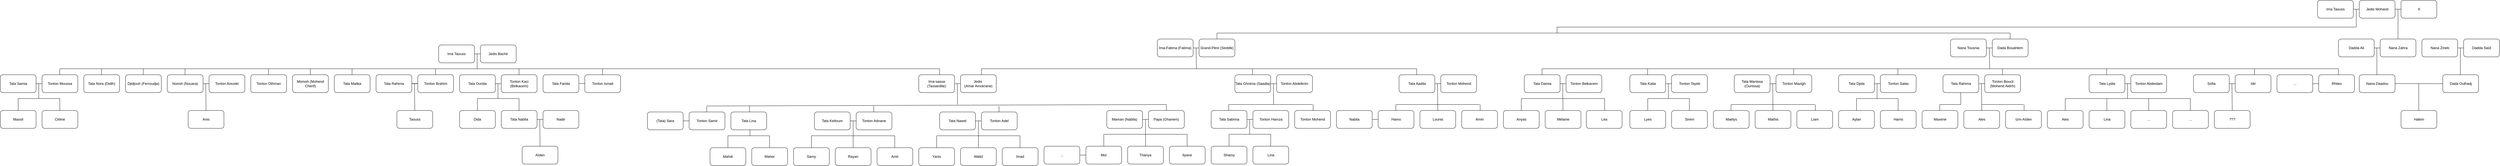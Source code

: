 <mxfile version="28.0.7">
  <diagram name="Page-1" id="BkYGHvHkSKZDxgJ14A1S">
    <mxGraphModel dx="3393" dy="614" grid="1" gridSize="10" guides="1" tooltips="1" connect="1" arrows="1" fold="1" page="1" pageScale="1" pageWidth="827" pageHeight="1169" math="0" shadow="0">
      <root>
        <mxCell id="0" />
        <mxCell id="1" parent="0" />
        <mxCell id="-aNVaNaORuces1c9qpF5-47" value="" style="endArrow=none;html=1;rounded=0;" parent="1" edge="1">
          <mxGeometry width="50" height="50" relative="1" as="geometry">
            <mxPoint x="1060" y="480" as="sourcePoint" />
            <mxPoint x="1059" y="410" as="targetPoint" />
          </mxGeometry>
        </mxCell>
        <mxCell id="-aNVaNaORuces1c9qpF5-48" value="Ima-sassa (Tassardite)" style="whiteSpace=wrap;html=1;rounded=1;" parent="1" vertex="1">
          <mxGeometry x="930" y="380" width="120" height="60" as="geometry" />
        </mxCell>
        <mxCell id="-aNVaNaORuces1c9qpF5-49" value="&lt;div&gt;Jedis&amp;nbsp;&lt;/div&gt;&lt;div&gt;(Amar Amokrane)&lt;/div&gt;" style="whiteSpace=wrap;html=1;rounded=1;" parent="1" vertex="1">
          <mxGeometry x="1070" y="380" width="120" height="60" as="geometry" />
        </mxCell>
        <mxCell id="-aNVaNaORuces1c9qpF5-50" value="" style="endArrow=none;html=1;rounded=0;exitX=1;exitY=0.5;exitDx=0;exitDy=0;entryX=0;entryY=0.5;entryDx=0;entryDy=0;" parent="1" source="-aNVaNaORuces1c9qpF5-48" target="-aNVaNaORuces1c9qpF5-49" edge="1">
          <mxGeometry width="50" height="50" relative="1" as="geometry">
            <mxPoint x="1040" y="540" as="sourcePoint" />
            <mxPoint x="1110" y="470" as="targetPoint" />
          </mxGeometry>
        </mxCell>
        <mxCell id="-aNVaNaORuces1c9qpF5-51" value="" style="endArrow=none;html=1;rounded=0;" parent="1" edge="1">
          <mxGeometry width="50" height="50" relative="1" as="geometry">
            <mxPoint x="2120" y="480" as="sourcePoint" />
            <mxPoint x="2119" y="410" as="targetPoint" />
          </mxGeometry>
        </mxCell>
        <mxCell id="-aNVaNaORuces1c9qpF5-52" value="Tata Ghnima (Saadia)" style="whiteSpace=wrap;html=1;rounded=1;" parent="1" vertex="1">
          <mxGeometry x="1990" y="380" width="120" height="60" as="geometry" />
        </mxCell>
        <mxCell id="-aNVaNaORuces1c9qpF5-53" value="Tonton Abdelkrim" style="whiteSpace=wrap;html=1;rounded=1;" parent="1" vertex="1">
          <mxGeometry x="2130" y="380" width="120" height="60" as="geometry" />
        </mxCell>
        <mxCell id="-aNVaNaORuces1c9qpF5-54" value="" style="endArrow=none;html=1;rounded=0;exitX=1;exitY=0.5;exitDx=0;exitDy=0;entryX=0;entryY=0.5;entryDx=0;entryDy=0;" parent="1" source="-aNVaNaORuces1c9qpF5-52" target="-aNVaNaORuces1c9qpF5-53" edge="1">
          <mxGeometry width="50" height="50" relative="1" as="geometry">
            <mxPoint x="2100" y="540" as="sourcePoint" />
            <mxPoint x="2170" y="470" as="targetPoint" />
          </mxGeometry>
        </mxCell>
        <mxCell id="-aNVaNaORuces1c9qpF5-55" value="" style="endArrow=none;html=1;rounded=0;" parent="1" edge="1">
          <mxGeometry width="50" height="50" relative="1" as="geometry">
            <mxPoint x="2039.56" y="580" as="sourcePoint" />
            <mxPoint x="2039.56" y="530" as="targetPoint" />
          </mxGeometry>
        </mxCell>
        <mxCell id="-aNVaNaORuces1c9qpF5-56" value="Tata Sabrina" style="whiteSpace=wrap;html=1;rounded=1;" parent="1" vertex="1">
          <mxGeometry x="1910.56" y="500" width="120" height="60" as="geometry" />
        </mxCell>
        <mxCell id="-aNVaNaORuces1c9qpF5-57" value="Tonton Hamza" style="whiteSpace=wrap;html=1;rounded=1;" parent="1" vertex="1">
          <mxGeometry x="2050.56" y="500" width="120" height="60" as="geometry" />
        </mxCell>
        <mxCell id="-aNVaNaORuces1c9qpF5-58" value="" style="endArrow=none;html=1;rounded=0;exitX=1;exitY=0.5;exitDx=0;exitDy=0;entryX=0;entryY=0.5;entryDx=0;entryDy=0;" parent="1" source="-aNVaNaORuces1c9qpF5-56" target="-aNVaNaORuces1c9qpF5-57" edge="1">
          <mxGeometry width="50" height="50" relative="1" as="geometry">
            <mxPoint x="2020.56" y="660" as="sourcePoint" />
            <mxPoint x="2090.56" y="590" as="targetPoint" />
          </mxGeometry>
        </mxCell>
        <mxCell id="-aNVaNaORuces1c9qpF5-59" value="Tonton Mohend" style="whiteSpace=wrap;html=1;rounded=1;" parent="1" vertex="1">
          <mxGeometry x="2190.56" y="500" width="120" height="60" as="geometry" />
        </mxCell>
        <mxCell id="-aNVaNaORuces1c9qpF5-60" value="" style="endArrow=none;html=1;rounded=0;exitX=0.5;exitY=0;exitDx=0;exitDy=0;" parent="1" edge="1">
          <mxGeometry width="50" height="50" relative="1" as="geometry">
            <mxPoint x="2252.56" y="500" as="sourcePoint" />
            <mxPoint x="2252.56" y="480" as="targetPoint" />
          </mxGeometry>
        </mxCell>
        <mxCell id="-aNVaNaORuces1c9qpF5-61" value="" style="endArrow=none;html=1;rounded=0;exitX=0.5;exitY=0;exitDx=0;exitDy=0;" parent="1" edge="1">
          <mxGeometry width="50" height="50" relative="1" as="geometry">
            <mxPoint x="1969.45" y="500" as="sourcePoint" />
            <mxPoint x="1969.45" y="480" as="targetPoint" />
          </mxGeometry>
        </mxCell>
        <mxCell id="-aNVaNaORuces1c9qpF5-62" value="" style="endArrow=none;html=1;rounded=0;" parent="1" edge="1">
          <mxGeometry width="50" height="50" relative="1" as="geometry">
            <mxPoint x="1970" y="480" as="sourcePoint" />
            <mxPoint x="2250.56" y="480" as="targetPoint" />
          </mxGeometry>
        </mxCell>
        <mxCell id="-aNVaNaORuces1c9qpF5-63" value="Shamy" style="rounded=1;whiteSpace=wrap;html=1;" parent="1" vertex="1">
          <mxGeometry x="1910.56" y="620" width="120" height="60" as="geometry" />
        </mxCell>
        <mxCell id="-aNVaNaORuces1c9qpF5-64" value="Lina" style="rounded=1;whiteSpace=wrap;html=1;" parent="1" vertex="1">
          <mxGeometry x="2050.56" y="620" width="120" height="60" as="geometry" />
        </mxCell>
        <mxCell id="-aNVaNaORuces1c9qpF5-65" value="" style="endArrow=none;html=1;rounded=0;" parent="1" edge="1">
          <mxGeometry width="50" height="50" relative="1" as="geometry">
            <mxPoint x="1970.56" y="580" as="sourcePoint" />
            <mxPoint x="2110.56" y="580" as="targetPoint" />
          </mxGeometry>
        </mxCell>
        <mxCell id="-aNVaNaORuces1c9qpF5-66" value="" style="endArrow=none;html=1;rounded=0;exitX=0.5;exitY=0;exitDx=0;exitDy=0;" parent="1" source="-aNVaNaORuces1c9qpF5-63" edge="1">
          <mxGeometry width="50" height="50" relative="1" as="geometry">
            <mxPoint x="2090.56" y="660" as="sourcePoint" />
            <mxPoint x="1970.56" y="580" as="targetPoint" />
          </mxGeometry>
        </mxCell>
        <mxCell id="-aNVaNaORuces1c9qpF5-67" value="" style="endArrow=none;html=1;rounded=0;exitX=0.5;exitY=0;exitDx=0;exitDy=0;" parent="1" edge="1">
          <mxGeometry width="50" height="50" relative="1" as="geometry">
            <mxPoint x="2110.16" y="620" as="sourcePoint" />
            <mxPoint x="2110.16" y="580" as="targetPoint" />
          </mxGeometry>
        </mxCell>
        <mxCell id="-aNVaNaORuces1c9qpF5-68" value="" style="endArrow=none;html=1;rounded=0;exitX=0.5;exitY=0;exitDx=0;exitDy=0;" parent="1" source="-aNVaNaORuces1c9qpF5-75" edge="1">
          <mxGeometry width="50" height="50" relative="1" as="geometry">
            <mxPoint x="2670.56" y="480" as="sourcePoint" />
            <mxPoint x="2669.56" y="410" as="targetPoint" />
          </mxGeometry>
        </mxCell>
        <mxCell id="-aNVaNaORuces1c9qpF5-69" value="Tata Aadila" style="whiteSpace=wrap;html=1;rounded=1;" parent="1" vertex="1">
          <mxGeometry x="2540.56" y="380" width="120" height="60" as="geometry" />
        </mxCell>
        <mxCell id="-aNVaNaORuces1c9qpF5-70" value="Tonton Mohend" style="whiteSpace=wrap;html=1;rounded=1;" parent="1" vertex="1">
          <mxGeometry x="2680.56" y="380" width="120" height="60" as="geometry" />
        </mxCell>
        <mxCell id="-aNVaNaORuces1c9qpF5-71" value="" style="endArrow=none;html=1;rounded=0;exitX=1;exitY=0.5;exitDx=0;exitDy=0;entryX=0;entryY=0.5;entryDx=0;entryDy=0;" parent="1" source="-aNVaNaORuces1c9qpF5-69" target="-aNVaNaORuces1c9qpF5-70" edge="1">
          <mxGeometry width="50" height="50" relative="1" as="geometry">
            <mxPoint x="2650.56" y="540" as="sourcePoint" />
            <mxPoint x="2720.56" y="470" as="targetPoint" />
          </mxGeometry>
        </mxCell>
        <mxCell id="-aNVaNaORuces1c9qpF5-72" value="Nabila" style="whiteSpace=wrap;html=1;rounded=1;" parent="1" vertex="1">
          <mxGeometry x="2330.56" y="500" width="120" height="60" as="geometry" />
        </mxCell>
        <mxCell id="-aNVaNaORuces1c9qpF5-73" value="Hamo" style="whiteSpace=wrap;html=1;rounded=1;" parent="1" vertex="1">
          <mxGeometry x="2470.56" y="500" width="120" height="60" as="geometry" />
        </mxCell>
        <mxCell id="-aNVaNaORuces1c9qpF5-74" value="" style="endArrow=none;html=1;rounded=0;exitX=1;exitY=0.5;exitDx=0;exitDy=0;entryX=0;entryY=0.5;entryDx=0;entryDy=0;" parent="1" source="-aNVaNaORuces1c9qpF5-72" target="-aNVaNaORuces1c9qpF5-73" edge="1">
          <mxGeometry width="50" height="50" relative="1" as="geometry">
            <mxPoint x="2440.56" y="660" as="sourcePoint" />
            <mxPoint x="2510.56" y="590" as="targetPoint" />
          </mxGeometry>
        </mxCell>
        <mxCell id="-aNVaNaORuces1c9qpF5-75" value="Lounis" style="whiteSpace=wrap;html=1;rounded=1;" parent="1" vertex="1">
          <mxGeometry x="2610.56" y="500" width="120" height="60" as="geometry" />
        </mxCell>
        <mxCell id="-aNVaNaORuces1c9qpF5-76" value="" style="endArrow=none;html=1;rounded=0;exitX=0.5;exitY=0;exitDx=0;exitDy=0;" parent="1" edge="1">
          <mxGeometry width="50" height="50" relative="1" as="geometry">
            <mxPoint x="2529.79" y="500" as="sourcePoint" />
            <mxPoint x="2529.79" y="480" as="targetPoint" />
          </mxGeometry>
        </mxCell>
        <mxCell id="-aNVaNaORuces1c9qpF5-77" value="" style="endArrow=none;html=1;rounded=0;" parent="1" edge="1">
          <mxGeometry width="50" height="50" relative="1" as="geometry">
            <mxPoint x="2530.56" y="480" as="sourcePoint" />
            <mxPoint x="2810.56" y="480" as="targetPoint" />
          </mxGeometry>
        </mxCell>
        <mxCell id="-aNVaNaORuces1c9qpF5-78" value="Amin" style="whiteSpace=wrap;html=1;rounded=1;" parent="1" vertex="1">
          <mxGeometry x="2750.56" y="500" width="120" height="60" as="geometry" />
        </mxCell>
        <mxCell id="-aNVaNaORuces1c9qpF5-79" value="" style="endArrow=none;html=1;rounded=0;exitX=0.5;exitY=0;exitDx=0;exitDy=0;" parent="1" edge="1">
          <mxGeometry width="50" height="50" relative="1" as="geometry">
            <mxPoint x="2812.56" y="500" as="sourcePoint" />
            <mxPoint x="2812.56" y="480" as="targetPoint" />
          </mxGeometry>
        </mxCell>
        <mxCell id="-aNVaNaORuces1c9qpF5-80" value="" style="endArrow=none;html=1;rounded=0;" parent="1" edge="1">
          <mxGeometry width="50" height="50" relative="1" as="geometry">
            <mxPoint x="1861" y="360" as="sourcePoint" />
            <mxPoint x="1860" y="290" as="targetPoint" />
          </mxGeometry>
        </mxCell>
        <mxCell id="-aNVaNaORuces1c9qpF5-81" value="" style="endArrow=none;html=1;rounded=0;" parent="1" edge="1">
          <mxGeometry width="50" height="50" relative="1" as="geometry">
            <mxPoint x="2600" y="360" as="sourcePoint" />
            <mxPoint x="1140" y="360" as="targetPoint" />
          </mxGeometry>
        </mxCell>
        <mxCell id="-aNVaNaORuces1c9qpF5-82" value="" style="endArrow=none;html=1;rounded=0;exitX=0.5;exitY=0;exitDx=0;exitDy=0;" parent="1" edge="1">
          <mxGeometry width="50" height="50" relative="1" as="geometry">
            <mxPoint x="1140" y="380" as="sourcePoint" />
            <mxPoint x="1140" y="360" as="targetPoint" />
          </mxGeometry>
        </mxCell>
        <mxCell id="-aNVaNaORuces1c9qpF5-83" value="" style="endArrow=none;html=1;rounded=0;exitX=0.5;exitY=0;exitDx=0;exitDy=0;" parent="1" edge="1">
          <mxGeometry width="50" height="50" relative="1" as="geometry">
            <mxPoint x="2049.23" y="380" as="sourcePoint" />
            <mxPoint x="2049.23" y="360" as="targetPoint" />
          </mxGeometry>
        </mxCell>
        <mxCell id="-aNVaNaORuces1c9qpF5-84" value="" style="endArrow=none;html=1;rounded=0;exitX=0.5;exitY=0;exitDx=0;exitDy=0;" parent="1" edge="1">
          <mxGeometry width="50" height="50" relative="1" as="geometry">
            <mxPoint x="2599.79" y="380" as="sourcePoint" />
            <mxPoint x="2599.79" y="360" as="targetPoint" />
          </mxGeometry>
        </mxCell>
        <mxCell id="-aNVaNaORuces1c9qpF5-85" value="Ima-Fatima (Fatima)" style="whiteSpace=wrap;html=1;rounded=1;" parent="1" vertex="1">
          <mxGeometry x="1730" y="260" width="120" height="60" as="geometry" />
        </mxCell>
        <mxCell id="-aNVaNaORuces1c9qpF5-86" value="Grand-Père (Seddik)" style="whiteSpace=wrap;html=1;rounded=1;strokeColor=light-dark(#000000,#FF0000);" parent="1" vertex="1">
          <mxGeometry x="1870" y="260" width="120" height="60" as="geometry" />
        </mxCell>
        <mxCell id="-aNVaNaORuces1c9qpF5-87" value="" style="endArrow=none;html=1;rounded=0;exitX=1;exitY=0.5;exitDx=0;exitDy=0;entryX=0;entryY=0.5;entryDx=0;entryDy=0;" parent="1" source="-aNVaNaORuces1c9qpF5-85" target="-aNVaNaORuces1c9qpF5-86" edge="1">
          <mxGeometry width="50" height="50" relative="1" as="geometry">
            <mxPoint x="1840" y="420" as="sourcePoint" />
            <mxPoint x="1910" y="350" as="targetPoint" />
          </mxGeometry>
        </mxCell>
        <mxCell id="-aNVaNaORuces1c9qpF5-88" value="" style="endArrow=none;html=1;rounded=0;" parent="1" edge="1">
          <mxGeometry width="50" height="50" relative="1" as="geometry">
            <mxPoint x="3089.56" y="460" as="sourcePoint" />
            <mxPoint x="3089.56" y="410" as="targetPoint" />
          </mxGeometry>
        </mxCell>
        <mxCell id="-aNVaNaORuces1c9qpF5-89" value="Tata Damia" style="whiteSpace=wrap;html=1;rounded=1;" parent="1" vertex="1">
          <mxGeometry x="2960.56" y="380" width="120" height="60" as="geometry" />
        </mxCell>
        <mxCell id="-aNVaNaORuces1c9qpF5-90" value="Tonton Belkacem" style="whiteSpace=wrap;html=1;rounded=1;" parent="1" vertex="1">
          <mxGeometry x="3100.56" y="380" width="120" height="60" as="geometry" />
        </mxCell>
        <mxCell id="-aNVaNaORuces1c9qpF5-91" value="" style="endArrow=none;html=1;rounded=0;exitX=1;exitY=0.5;exitDx=0;exitDy=0;entryX=0;entryY=0.5;entryDx=0;entryDy=0;" parent="1" source="-aNVaNaORuces1c9qpF5-89" target="-aNVaNaORuces1c9qpF5-90" edge="1">
          <mxGeometry width="50" height="50" relative="1" as="geometry">
            <mxPoint x="3070.56" y="540" as="sourcePoint" />
            <mxPoint x="3140.56" y="470" as="targetPoint" />
          </mxGeometry>
        </mxCell>
        <mxCell id="-aNVaNaORuces1c9qpF5-92" value="Anyas" style="rounded=1;whiteSpace=wrap;html=1;" parent="1" vertex="1">
          <mxGeometry x="2890.56" y="500" width="120" height="60" as="geometry" />
        </mxCell>
        <mxCell id="-aNVaNaORuces1c9qpF5-93" value="Mélanie" style="rounded=1;whiteSpace=wrap;html=1;" parent="1" vertex="1">
          <mxGeometry x="3030.56" y="500" width="120" height="60" as="geometry" />
        </mxCell>
        <mxCell id="-aNVaNaORuces1c9qpF5-94" value="" style="endArrow=none;html=1;rounded=0;" parent="1" edge="1">
          <mxGeometry width="50" height="50" relative="1" as="geometry">
            <mxPoint x="2950.56" y="460" as="sourcePoint" />
            <mxPoint x="3090.56" y="460" as="targetPoint" />
          </mxGeometry>
        </mxCell>
        <mxCell id="-aNVaNaORuces1c9qpF5-95" value="" style="endArrow=none;html=1;rounded=0;exitX=0.5;exitY=0;exitDx=0;exitDy=0;" parent="1" source="-aNVaNaORuces1c9qpF5-92" edge="1">
          <mxGeometry width="50" height="50" relative="1" as="geometry">
            <mxPoint x="3070.56" y="540" as="sourcePoint" />
            <mxPoint x="2950.56" y="460" as="targetPoint" />
          </mxGeometry>
        </mxCell>
        <mxCell id="-aNVaNaORuces1c9qpF5-96" value="" style="endArrow=none;html=1;rounded=0;exitX=0.5;exitY=0;exitDx=0;exitDy=0;" parent="1" edge="1">
          <mxGeometry width="50" height="50" relative="1" as="geometry">
            <mxPoint x="3090.16" y="500" as="sourcePoint" />
            <mxPoint x="3090.16" y="460" as="targetPoint" />
          </mxGeometry>
        </mxCell>
        <mxCell id="-aNVaNaORuces1c9qpF5-97" value="" style="endArrow=none;html=1;rounded=0;" parent="1" edge="1">
          <mxGeometry width="50" height="50" relative="1" as="geometry">
            <mxPoint x="3443.56" y="460" as="sourcePoint" />
            <mxPoint x="3443.56" y="410" as="targetPoint" />
          </mxGeometry>
        </mxCell>
        <mxCell id="-aNVaNaORuces1c9qpF5-98" value="Tata Katia" style="whiteSpace=wrap;html=1;rounded=1;" parent="1" vertex="1">
          <mxGeometry x="3314.56" y="380" width="120" height="60" as="geometry" />
        </mxCell>
        <mxCell id="-aNVaNaORuces1c9qpF5-99" value="Tonton Tayeb" style="whiteSpace=wrap;html=1;rounded=1;" parent="1" vertex="1">
          <mxGeometry x="3454.56" y="380" width="120" height="60" as="geometry" />
        </mxCell>
        <mxCell id="-aNVaNaORuces1c9qpF5-100" value="" style="endArrow=none;html=1;rounded=0;exitX=1;exitY=0.5;exitDx=0;exitDy=0;entryX=0;entryY=0.5;entryDx=0;entryDy=0;" parent="1" source="-aNVaNaORuces1c9qpF5-98" target="-aNVaNaORuces1c9qpF5-99" edge="1">
          <mxGeometry width="50" height="50" relative="1" as="geometry">
            <mxPoint x="3424.56" y="540" as="sourcePoint" />
            <mxPoint x="3494.56" y="470" as="targetPoint" />
          </mxGeometry>
        </mxCell>
        <mxCell id="-aNVaNaORuces1c9qpF5-101" value="Lyes" style="rounded=1;whiteSpace=wrap;html=1;" parent="1" vertex="1">
          <mxGeometry x="3314.56" y="500" width="120" height="60" as="geometry" />
        </mxCell>
        <mxCell id="-aNVaNaORuces1c9qpF5-102" value="Sirem" style="rounded=1;whiteSpace=wrap;html=1;" parent="1" vertex="1">
          <mxGeometry x="3454.56" y="500" width="120" height="60" as="geometry" />
        </mxCell>
        <mxCell id="-aNVaNaORuces1c9qpF5-103" value="" style="endArrow=none;html=1;rounded=0;" parent="1" edge="1">
          <mxGeometry width="50" height="50" relative="1" as="geometry">
            <mxPoint x="3374.56" y="460" as="sourcePoint" />
            <mxPoint x="3514.56" y="460" as="targetPoint" />
          </mxGeometry>
        </mxCell>
        <mxCell id="-aNVaNaORuces1c9qpF5-104" value="" style="endArrow=none;html=1;rounded=0;exitX=0.5;exitY=0;exitDx=0;exitDy=0;" parent="1" source="-aNVaNaORuces1c9qpF5-101" edge="1">
          <mxGeometry width="50" height="50" relative="1" as="geometry">
            <mxPoint x="3494.56" y="540" as="sourcePoint" />
            <mxPoint x="3374.56" y="460" as="targetPoint" />
          </mxGeometry>
        </mxCell>
        <mxCell id="-aNVaNaORuces1c9qpF5-105" value="" style="endArrow=none;html=1;rounded=0;exitX=0.5;exitY=0;exitDx=0;exitDy=0;" parent="1" edge="1">
          <mxGeometry width="50" height="50" relative="1" as="geometry">
            <mxPoint x="3514.16" y="500" as="sourcePoint" />
            <mxPoint x="3514.16" y="460" as="targetPoint" />
          </mxGeometry>
        </mxCell>
        <mxCell id="-aNVaNaORuces1c9qpF5-106" value="" style="endArrow=none;html=1;rounded=0;" parent="1" edge="1">
          <mxGeometry width="50" height="50" relative="1" as="geometry">
            <mxPoint x="4143.56" y="460" as="sourcePoint" />
            <mxPoint x="4143.56" y="410" as="targetPoint" />
          </mxGeometry>
        </mxCell>
        <mxCell id="-aNVaNaORuces1c9qpF5-107" value="Tata Djida" style="whiteSpace=wrap;html=1;rounded=1;" parent="1" vertex="1">
          <mxGeometry x="4014.56" y="380" width="120" height="60" as="geometry" />
        </mxCell>
        <mxCell id="-aNVaNaORuces1c9qpF5-108" value="Tonton Salas" style="whiteSpace=wrap;html=1;rounded=1;" parent="1" vertex="1">
          <mxGeometry x="4154.56" y="380" width="120" height="60" as="geometry" />
        </mxCell>
        <mxCell id="-aNVaNaORuces1c9qpF5-109" value="" style="endArrow=none;html=1;rounded=0;exitX=1;exitY=0.5;exitDx=0;exitDy=0;entryX=0;entryY=0.5;entryDx=0;entryDy=0;" parent="1" source="-aNVaNaORuces1c9qpF5-107" target="-aNVaNaORuces1c9qpF5-108" edge="1">
          <mxGeometry width="50" height="50" relative="1" as="geometry">
            <mxPoint x="4124.56" y="540" as="sourcePoint" />
            <mxPoint x="4194.56" y="470" as="targetPoint" />
          </mxGeometry>
        </mxCell>
        <mxCell id="-aNVaNaORuces1c9qpF5-110" value="Aylan" style="rounded=1;whiteSpace=wrap;html=1;" parent="1" vertex="1">
          <mxGeometry x="4014.56" y="500" width="120" height="60" as="geometry" />
        </mxCell>
        <mxCell id="-aNVaNaORuces1c9qpF5-111" value="Harris" style="rounded=1;whiteSpace=wrap;html=1;" parent="1" vertex="1">
          <mxGeometry x="4154.56" y="500" width="120" height="60" as="geometry" />
        </mxCell>
        <mxCell id="-aNVaNaORuces1c9qpF5-112" value="" style="endArrow=none;html=1;rounded=0;" parent="1" edge="1">
          <mxGeometry width="50" height="50" relative="1" as="geometry">
            <mxPoint x="4074.56" y="460" as="sourcePoint" />
            <mxPoint x="4214.56" y="460" as="targetPoint" />
          </mxGeometry>
        </mxCell>
        <mxCell id="-aNVaNaORuces1c9qpF5-113" value="" style="endArrow=none;html=1;rounded=0;exitX=0.5;exitY=0;exitDx=0;exitDy=0;" parent="1" source="-aNVaNaORuces1c9qpF5-110" edge="1">
          <mxGeometry width="50" height="50" relative="1" as="geometry">
            <mxPoint x="4194.56" y="540" as="sourcePoint" />
            <mxPoint x="4074.56" y="460" as="targetPoint" />
          </mxGeometry>
        </mxCell>
        <mxCell id="-aNVaNaORuces1c9qpF5-114" value="" style="endArrow=none;html=1;rounded=0;exitX=0.5;exitY=0;exitDx=0;exitDy=0;" parent="1" edge="1">
          <mxGeometry width="50" height="50" relative="1" as="geometry">
            <mxPoint x="4214.16" y="500" as="sourcePoint" />
            <mxPoint x="4214.16" y="460" as="targetPoint" />
          </mxGeometry>
        </mxCell>
        <mxCell id="-aNVaNaORuces1c9qpF5-115" value="" style="endArrow=none;html=1;rounded=0;exitX=0.5;exitY=0;exitDx=0;exitDy=0;" parent="1" source="-aNVaNaORuces1c9qpF5-120" edge="1">
          <mxGeometry width="50" height="50" relative="1" as="geometry">
            <mxPoint x="4494.56" y="480" as="sourcePoint" />
            <mxPoint x="4493.56" y="410" as="targetPoint" />
          </mxGeometry>
        </mxCell>
        <mxCell id="-aNVaNaORuces1c9qpF5-116" value="Tata Rahima" style="whiteSpace=wrap;html=1;rounded=1;" parent="1" vertex="1">
          <mxGeometry x="4364.56" y="380" width="120" height="60" as="geometry" />
        </mxCell>
        <mxCell id="-aNVaNaORuces1c9qpF5-117" value="Tonton Boucli (Mohend Aklirh)" style="whiteSpace=wrap;html=1;rounded=1;" parent="1" vertex="1">
          <mxGeometry x="4504.56" y="380" width="120" height="60" as="geometry" />
        </mxCell>
        <mxCell id="-aNVaNaORuces1c9qpF5-118" value="" style="endArrow=none;html=1;rounded=0;exitX=1;exitY=0.5;exitDx=0;exitDy=0;entryX=0;entryY=0.5;entryDx=0;entryDy=0;" parent="1" source="-aNVaNaORuces1c9qpF5-116" target="-aNVaNaORuces1c9qpF5-117" edge="1">
          <mxGeometry width="50" height="50" relative="1" as="geometry">
            <mxPoint x="4474.56" y="540" as="sourcePoint" />
            <mxPoint x="4544.56" y="470" as="targetPoint" />
          </mxGeometry>
        </mxCell>
        <mxCell id="-aNVaNaORuces1c9qpF5-119" value="Maxène" style="whiteSpace=wrap;html=1;rounded=1;" parent="1" vertex="1">
          <mxGeometry x="4294.56" y="500" width="120" height="60" as="geometry" />
        </mxCell>
        <mxCell id="-aNVaNaORuces1c9qpF5-120" value="Ales" style="whiteSpace=wrap;html=1;rounded=1;" parent="1" vertex="1">
          <mxGeometry x="4434.56" y="500" width="120" height="60" as="geometry" />
        </mxCell>
        <mxCell id="-aNVaNaORuces1c9qpF5-121" value="" style="endArrow=none;html=1;rounded=0;exitX=0.5;exitY=0;exitDx=0;exitDy=0;" parent="1" edge="1">
          <mxGeometry width="50" height="50" relative="1" as="geometry">
            <mxPoint x="4353.79" y="500" as="sourcePoint" />
            <mxPoint x="4353.79" y="480" as="targetPoint" />
          </mxGeometry>
        </mxCell>
        <mxCell id="-aNVaNaORuces1c9qpF5-122" value="" style="endArrow=none;html=1;rounded=0;" parent="1" edge="1">
          <mxGeometry width="50" height="50" relative="1" as="geometry">
            <mxPoint x="4494.56" y="480" as="sourcePoint" />
            <mxPoint x="4634.56" y="480" as="targetPoint" />
          </mxGeometry>
        </mxCell>
        <mxCell id="-aNVaNaORuces1c9qpF5-123" value="Izm-Aïden" style="whiteSpace=wrap;html=1;rounded=1;" parent="1" vertex="1">
          <mxGeometry x="4574.56" y="500" width="120" height="60" as="geometry" />
        </mxCell>
        <mxCell id="-aNVaNaORuces1c9qpF5-124" value="" style="endArrow=none;html=1;rounded=0;exitX=0.5;exitY=0;exitDx=0;exitDy=0;" parent="1" edge="1">
          <mxGeometry width="50" height="50" relative="1" as="geometry">
            <mxPoint x="4636.56" y="500" as="sourcePoint" />
            <mxPoint x="4636.56" y="480" as="targetPoint" />
          </mxGeometry>
        </mxCell>
        <mxCell id="-aNVaNaORuces1c9qpF5-125" value="" style="endArrow=none;html=1;rounded=0;exitX=0.5;exitY=0;exitDx=0;exitDy=0;" parent="1" source="-aNVaNaORuces1c9qpF5-130" edge="1">
          <mxGeometry width="50" height="50" relative="1" as="geometry">
            <mxPoint x="3794.56" y="480" as="sourcePoint" />
            <mxPoint x="3793.56" y="410" as="targetPoint" />
          </mxGeometry>
        </mxCell>
        <mxCell id="-aNVaNaORuces1c9qpF5-126" value="Tata Manissa (Ounissa)" style="whiteSpace=wrap;html=1;rounded=1;" parent="1" vertex="1">
          <mxGeometry x="3664.56" y="380" width="120" height="60" as="geometry" />
        </mxCell>
        <mxCell id="-aNVaNaORuces1c9qpF5-127" value="Tonton Mazigh" style="whiteSpace=wrap;html=1;rounded=1;" parent="1" vertex="1">
          <mxGeometry x="3804.56" y="380" width="120" height="60" as="geometry" />
        </mxCell>
        <mxCell id="-aNVaNaORuces1c9qpF5-128" value="" style="endArrow=none;html=1;rounded=0;exitX=1;exitY=0.5;exitDx=0;exitDy=0;entryX=0;entryY=0.5;entryDx=0;entryDy=0;" parent="1" source="-aNVaNaORuces1c9qpF5-126" target="-aNVaNaORuces1c9qpF5-127" edge="1">
          <mxGeometry width="50" height="50" relative="1" as="geometry">
            <mxPoint x="3774.56" y="540" as="sourcePoint" />
            <mxPoint x="3844.56" y="470" as="targetPoint" />
          </mxGeometry>
        </mxCell>
        <mxCell id="-aNVaNaORuces1c9qpF5-129" value="Maëlys" style="whiteSpace=wrap;html=1;rounded=1;" parent="1" vertex="1">
          <mxGeometry x="3594.56" y="500" width="120" height="60" as="geometry" />
        </mxCell>
        <mxCell id="-aNVaNaORuces1c9qpF5-130" value="Mathis" style="whiteSpace=wrap;html=1;rounded=1;" parent="1" vertex="1">
          <mxGeometry x="3734.56" y="500" width="120" height="60" as="geometry" />
        </mxCell>
        <mxCell id="-aNVaNaORuces1c9qpF5-131" value="" style="endArrow=none;html=1;rounded=0;exitX=0.5;exitY=0;exitDx=0;exitDy=0;" parent="1" edge="1">
          <mxGeometry width="50" height="50" relative="1" as="geometry">
            <mxPoint x="3653.79" y="500" as="sourcePoint" />
            <mxPoint x="3653.79" y="480" as="targetPoint" />
          </mxGeometry>
        </mxCell>
        <mxCell id="-aNVaNaORuces1c9qpF5-132" value="" style="endArrow=none;html=1;rounded=0;" parent="1" edge="1">
          <mxGeometry width="50" height="50" relative="1" as="geometry">
            <mxPoint x="3654.56" y="480" as="sourcePoint" />
            <mxPoint x="3934.56" y="480" as="targetPoint" />
          </mxGeometry>
        </mxCell>
        <mxCell id="-aNVaNaORuces1c9qpF5-133" value="Liam" style="whiteSpace=wrap;html=1;rounded=1;" parent="1" vertex="1">
          <mxGeometry x="3874.56" y="500" width="120" height="60" as="geometry" />
        </mxCell>
        <mxCell id="-aNVaNaORuces1c9qpF5-134" value="" style="endArrow=none;html=1;rounded=0;exitX=0.5;exitY=0;exitDx=0;exitDy=0;" parent="1" edge="1">
          <mxGeometry width="50" height="50" relative="1" as="geometry">
            <mxPoint x="3936.56" y="500" as="sourcePoint" />
            <mxPoint x="3936.56" y="480" as="targetPoint" />
          </mxGeometry>
        </mxCell>
        <mxCell id="-aNVaNaORuces1c9qpF5-135" value="" style="endArrow=none;html=1;rounded=0;" parent="1" edge="1">
          <mxGeometry width="50" height="50" relative="1" as="geometry">
            <mxPoint x="4354.56" y="480" as="sourcePoint" />
            <mxPoint x="4424.56" y="480" as="targetPoint" />
          </mxGeometry>
        </mxCell>
        <mxCell id="-aNVaNaORuces1c9qpF5-136" value="" style="endArrow=none;html=1;rounded=0;" parent="1" edge="1">
          <mxGeometry width="50" height="50" relative="1" as="geometry">
            <mxPoint x="4424.56" y="480" as="sourcePoint" />
            <mxPoint x="4424.06" y="440" as="targetPoint" />
          </mxGeometry>
        </mxCell>
        <mxCell id="-aNVaNaORuces1c9qpF5-137" value="" style="endArrow=none;html=1;rounded=0;" parent="1" edge="1">
          <mxGeometry width="50" height="50" relative="1" as="geometry">
            <mxPoint x="4983.56" y="460" as="sourcePoint" />
            <mxPoint x="4983.56" y="410" as="targetPoint" />
          </mxGeometry>
        </mxCell>
        <mxCell id="-aNVaNaORuces1c9qpF5-138" value="Tata Lydia" style="whiteSpace=wrap;html=1;rounded=1;" parent="1" vertex="1">
          <mxGeometry x="4854.56" y="380" width="120" height="60" as="geometry" />
        </mxCell>
        <mxCell id="-aNVaNaORuces1c9qpF5-139" value="Tonton Abdeslam" style="whiteSpace=wrap;html=1;rounded=1;" parent="1" vertex="1">
          <mxGeometry x="4994.56" y="380" width="120" height="60" as="geometry" />
        </mxCell>
        <mxCell id="-aNVaNaORuces1c9qpF5-140" value="" style="endArrow=none;html=1;rounded=0;exitX=1;exitY=0.5;exitDx=0;exitDy=0;entryX=0;entryY=0.5;entryDx=0;entryDy=0;" parent="1" source="-aNVaNaORuces1c9qpF5-138" target="-aNVaNaORuces1c9qpF5-139" edge="1">
          <mxGeometry width="50" height="50" relative="1" as="geometry">
            <mxPoint x="4964.56" y="540" as="sourcePoint" />
            <mxPoint x="5034.56" y="470" as="targetPoint" />
          </mxGeometry>
        </mxCell>
        <mxCell id="-aNVaNaORuces1c9qpF5-141" value="Ales" style="rounded=1;whiteSpace=wrap;html=1;" parent="1" vertex="1">
          <mxGeometry x="4714.56" y="500" width="120" height="60" as="geometry" />
        </mxCell>
        <mxCell id="-aNVaNaORuces1c9qpF5-142" value="Lina" style="rounded=1;whiteSpace=wrap;html=1;" parent="1" vertex="1">
          <mxGeometry x="4854.56" y="500" width="120" height="60" as="geometry" />
        </mxCell>
        <mxCell id="-aNVaNaORuces1c9qpF5-143" value="" style="endArrow=none;html=1;rounded=0;" parent="1" edge="1">
          <mxGeometry width="50" height="50" relative="1" as="geometry">
            <mxPoint x="4774.56" y="460" as="sourcePoint" />
            <mxPoint x="4984.56" y="460" as="targetPoint" />
          </mxGeometry>
        </mxCell>
        <mxCell id="-aNVaNaORuces1c9qpF5-144" value="" style="endArrow=none;html=1;rounded=0;exitX=0.5;exitY=0;exitDx=0;exitDy=0;" parent="1" source="-aNVaNaORuces1c9qpF5-141" edge="1">
          <mxGeometry width="50" height="50" relative="1" as="geometry">
            <mxPoint x="4894.56" y="540" as="sourcePoint" />
            <mxPoint x="4774.56" y="460" as="targetPoint" />
          </mxGeometry>
        </mxCell>
        <mxCell id="-aNVaNaORuces1c9qpF5-145" value="" style="endArrow=none;html=1;rounded=0;exitX=0.5;exitY=0;exitDx=0;exitDy=0;" parent="1" edge="1">
          <mxGeometry width="50" height="50" relative="1" as="geometry">
            <mxPoint x="4914.16" y="500" as="sourcePoint" />
            <mxPoint x="4914.16" y="460" as="targetPoint" />
          </mxGeometry>
        </mxCell>
        <mxCell id="-aNVaNaORuces1c9qpF5-146" value="" style="endArrow=none;html=1;rounded=0;exitX=0.5;exitY=0;exitDx=0;exitDy=0;" parent="1" source="-aNVaNaORuces1c9qpF5-150" edge="1">
          <mxGeometry width="50" height="50" relative="1" as="geometry">
            <mxPoint x="5334.56" y="480" as="sourcePoint" />
            <mxPoint x="5333.56" y="410" as="targetPoint" />
          </mxGeometry>
        </mxCell>
        <mxCell id="-aNVaNaORuces1c9qpF5-147" value="Sofia" style="whiteSpace=wrap;html=1;rounded=1;" parent="1" vertex="1">
          <mxGeometry x="5204.56" y="380" width="120" height="60" as="geometry" />
        </mxCell>
        <mxCell id="-aNVaNaORuces1c9qpF5-148" value="Idir" style="whiteSpace=wrap;html=1;rounded=1;" parent="1" vertex="1">
          <mxGeometry x="5344.56" y="380" width="120" height="60" as="geometry" />
        </mxCell>
        <mxCell id="-aNVaNaORuces1c9qpF5-149" value="" style="endArrow=none;html=1;rounded=0;exitX=1;exitY=0.5;exitDx=0;exitDy=0;entryX=0;entryY=0.5;entryDx=0;entryDy=0;" parent="1" source="-aNVaNaORuces1c9qpF5-147" target="-aNVaNaORuces1c9qpF5-148" edge="1">
          <mxGeometry width="50" height="50" relative="1" as="geometry">
            <mxPoint x="5314.56" y="540" as="sourcePoint" />
            <mxPoint x="5384.56" y="470" as="targetPoint" />
          </mxGeometry>
        </mxCell>
        <mxCell id="-aNVaNaORuces1c9qpF5-150" value="???" style="whiteSpace=wrap;html=1;rounded=1;" parent="1" vertex="1">
          <mxGeometry x="5274.56" y="500" width="120" height="60" as="geometry" />
        </mxCell>
        <mxCell id="-aNVaNaORuces1c9qpF5-151" value="..." style="whiteSpace=wrap;html=1;rounded=1;" parent="1" vertex="1">
          <mxGeometry x="5484.56" y="380" width="120" height="60" as="geometry" />
        </mxCell>
        <mxCell id="-aNVaNaORuces1c9qpF5-152" value="Rhiles" style="whiteSpace=wrap;html=1;rounded=1;" parent="1" vertex="1">
          <mxGeometry x="5624.56" y="380" width="120" height="60" as="geometry" />
        </mxCell>
        <mxCell id="-aNVaNaORuces1c9qpF5-153" value="" style="endArrow=none;html=1;rounded=0;exitX=1;exitY=0.5;exitDx=0;exitDy=0;entryX=0;entryY=0.5;entryDx=0;entryDy=0;" parent="1" source="-aNVaNaORuces1c9qpF5-151" target="-aNVaNaORuces1c9qpF5-152" edge="1">
          <mxGeometry width="50" height="50" relative="1" as="geometry">
            <mxPoint x="5594.56" y="540" as="sourcePoint" />
            <mxPoint x="5664.56" y="470" as="targetPoint" />
          </mxGeometry>
        </mxCell>
        <mxCell id="-aNVaNaORuces1c9qpF5-154" value="" style="endArrow=none;html=1;rounded=0;" parent="1" edge="1">
          <mxGeometry width="50" height="50" relative="1" as="geometry">
            <mxPoint x="3020" y="360" as="sourcePoint" />
            <mxPoint x="5690.56" y="360" as="targetPoint" />
          </mxGeometry>
        </mxCell>
        <mxCell id="-aNVaNaORuces1c9qpF5-155" value="" style="endArrow=none;html=1;rounded=0;exitX=0.549;exitY=0.001;exitDx=0;exitDy=0;exitPerimeter=0;" parent="1" source="-aNVaNaORuces1c9qpF5-152" edge="1">
          <mxGeometry width="50" height="50" relative="1" as="geometry">
            <mxPoint x="5574.56" y="320" as="sourcePoint" />
            <mxPoint x="5690.56" y="360" as="targetPoint" />
            <Array as="points">
              <mxPoint x="5690.56" y="370" />
            </Array>
          </mxGeometry>
        </mxCell>
        <mxCell id="-aNVaNaORuces1c9qpF5-156" value="" style="endArrow=none;html=1;rounded=0;exitX=0.5;exitY=0;exitDx=0;exitDy=0;" parent="1" edge="1">
          <mxGeometry width="50" height="50" relative="1" as="geometry">
            <mxPoint x="5409.56" y="380" as="sourcePoint" />
            <mxPoint x="5409.56" y="360" as="targetPoint" />
          </mxGeometry>
        </mxCell>
        <mxCell id="-aNVaNaORuces1c9qpF5-157" value="" style="endArrow=none;html=1;rounded=0;exitX=0.5;exitY=0;exitDx=0;exitDy=0;" parent="1" edge="1">
          <mxGeometry width="50" height="50" relative="1" as="geometry">
            <mxPoint x="4913.45" y="380" as="sourcePoint" />
            <mxPoint x="4913.45" y="360" as="targetPoint" />
          </mxGeometry>
        </mxCell>
        <mxCell id="-aNVaNaORuces1c9qpF5-158" value="" style="endArrow=none;html=1;rounded=0;exitX=0.5;exitY=0;exitDx=0;exitDy=0;" parent="1" edge="1">
          <mxGeometry width="50" height="50" relative="1" as="geometry">
            <mxPoint x="3864.06" y="380" as="sourcePoint" />
            <mxPoint x="3864.06" y="360" as="targetPoint" />
          </mxGeometry>
        </mxCell>
        <mxCell id="-aNVaNaORuces1c9qpF5-159" value="" style="endArrow=none;html=1;rounded=0;exitX=0.5;exitY=0;exitDx=0;exitDy=0;" parent="1" edge="1">
          <mxGeometry width="50" height="50" relative="1" as="geometry">
            <mxPoint x="4564.06" y="380" as="sourcePoint" />
            <mxPoint x="4564.06" y="360" as="targetPoint" />
          </mxGeometry>
        </mxCell>
        <mxCell id="-aNVaNaORuces1c9qpF5-160" value="" style="endArrow=none;html=1;rounded=0;exitX=0.5;exitY=0;exitDx=0;exitDy=0;" parent="1" edge="1">
          <mxGeometry width="50" height="50" relative="1" as="geometry">
            <mxPoint x="4213.45" y="380" as="sourcePoint" />
            <mxPoint x="4213.45" y="360" as="targetPoint" />
          </mxGeometry>
        </mxCell>
        <mxCell id="-aNVaNaORuces1c9qpF5-161" value="" style="endArrow=none;html=1;rounded=0;exitX=0.5;exitY=0;exitDx=0;exitDy=0;" parent="1" edge="1">
          <mxGeometry width="50" height="50" relative="1" as="geometry">
            <mxPoint x="3020.06" y="380" as="sourcePoint" />
            <mxPoint x="3020.06" y="360" as="targetPoint" />
          </mxGeometry>
        </mxCell>
        <mxCell id="-aNVaNaORuces1c9qpF5-162" value="" style="endArrow=none;html=1;rounded=0;exitX=0.5;exitY=0;exitDx=0;exitDy=0;" parent="1" edge="1">
          <mxGeometry width="50" height="50" relative="1" as="geometry">
            <mxPoint x="3374.06" y="380" as="sourcePoint" />
            <mxPoint x="3374.06" y="360" as="targetPoint" />
          </mxGeometry>
        </mxCell>
        <mxCell id="-aNVaNaORuces1c9qpF5-163" value="" style="endArrow=none;html=1;rounded=0;" parent="1" edge="1">
          <mxGeometry width="50" height="50" relative="1" as="geometry">
            <mxPoint x="4521" y="360" as="sourcePoint" />
            <mxPoint x="4520" y="290" as="targetPoint" />
          </mxGeometry>
        </mxCell>
        <mxCell id="-aNVaNaORuces1c9qpF5-164" value="Nana Tousnia" style="whiteSpace=wrap;html=1;rounded=1;" parent="1" vertex="1">
          <mxGeometry x="4390" y="260" width="120" height="60" as="geometry" />
        </mxCell>
        <mxCell id="-aNVaNaORuces1c9qpF5-165" value="Dada Bouahlem" style="whiteSpace=wrap;html=1;rounded=1;" parent="1" vertex="1">
          <mxGeometry x="4530" y="260" width="120" height="60" as="geometry" />
        </mxCell>
        <mxCell id="-aNVaNaORuces1c9qpF5-166" value="" style="endArrow=none;html=1;rounded=0;exitX=1;exitY=0.5;exitDx=0;exitDy=0;entryX=0;entryY=0.5;entryDx=0;entryDy=0;" parent="1" source="-aNVaNaORuces1c9qpF5-164" target="-aNVaNaORuces1c9qpF5-165" edge="1">
          <mxGeometry width="50" height="50" relative="1" as="geometry">
            <mxPoint x="4500" y="420" as="sourcePoint" />
            <mxPoint x="4570" y="350" as="targetPoint" />
          </mxGeometry>
        </mxCell>
        <mxCell id="-aNVaNaORuces1c9qpF5-167" value="" style="endArrow=none;html=1;rounded=0;" parent="1" edge="1">
          <mxGeometry width="50" height="50" relative="1" as="geometry">
            <mxPoint x="1930" y="240" as="sourcePoint" />
            <mxPoint x="4590" y="240" as="targetPoint" />
          </mxGeometry>
        </mxCell>
        <mxCell id="-aNVaNaORuces1c9qpF5-168" value="" style="endArrow=none;html=1;rounded=0;exitX=0.5;exitY=0;exitDx=0;exitDy=0;" parent="1" edge="1">
          <mxGeometry width="50" height="50" relative="1" as="geometry">
            <mxPoint x="1929.78" y="260" as="sourcePoint" />
            <mxPoint x="1929.78" y="240" as="targetPoint" />
          </mxGeometry>
        </mxCell>
        <mxCell id="-aNVaNaORuces1c9qpF5-169" value="" style="endArrow=none;html=1;rounded=0;exitX=0.5;exitY=0;exitDx=0;exitDy=0;" parent="1" edge="1">
          <mxGeometry width="50" height="50" relative="1" as="geometry">
            <mxPoint x="4589.72" y="260" as="sourcePoint" />
            <mxPoint x="4589.72" y="240" as="targetPoint" />
          </mxGeometry>
        </mxCell>
        <mxCell id="-aNVaNaORuces1c9qpF5-170" value="" style="endArrow=none;html=1;rounded=0;exitX=0.5;exitY=0;exitDx=0;exitDy=0;" parent="1" edge="1">
          <mxGeometry width="50" height="50" relative="1" as="geometry">
            <mxPoint x="3070.56" y="240" as="sourcePoint" />
            <mxPoint x="3070.56" y="220" as="targetPoint" />
          </mxGeometry>
        </mxCell>
        <mxCell id="-aNVaNaORuces1c9qpF5-171" value="" style="endArrow=none;html=1;rounded=0;" parent="1" edge="1">
          <mxGeometry width="50" height="50" relative="1" as="geometry">
            <mxPoint x="3069.56" y="220" as="sourcePoint" />
            <mxPoint x="5750.56" y="220" as="targetPoint" />
          </mxGeometry>
        </mxCell>
        <mxCell id="-aNVaNaORuces1c9qpF5-172" value="Ima Taouss" style="whiteSpace=wrap;html=1;rounded=1;strokeColor=light-dark(#000000,#FF0000);" parent="1" vertex="1">
          <mxGeometry x="5620.56" y="130" width="120" height="60" as="geometry" />
        </mxCell>
        <mxCell id="-aNVaNaORuces1c9qpF5-173" value="Jedis Mohand" style="whiteSpace=wrap;html=1;rounded=1;strokeColor=light-dark(#000000,#FF0000);" parent="1" vertex="1">
          <mxGeometry x="5760.56" y="130" width="120" height="60" as="geometry" />
        </mxCell>
        <mxCell id="-aNVaNaORuces1c9qpF5-174" value="" style="endArrow=none;html=1;rounded=0;exitX=1;exitY=0.5;exitDx=0;exitDy=0;entryX=0;entryY=0.5;entryDx=0;entryDy=0;" parent="1" source="-aNVaNaORuces1c9qpF5-172" target="-aNVaNaORuces1c9qpF5-173" edge="1">
          <mxGeometry width="50" height="50" relative="1" as="geometry">
            <mxPoint x="5730.56" y="290" as="sourcePoint" />
            <mxPoint x="5800.56" y="220" as="targetPoint" />
          </mxGeometry>
        </mxCell>
        <mxCell id="-aNVaNaORuces1c9qpF5-175" value="X" style="whiteSpace=wrap;html=1;rounded=1;strokeColor=light-dark(#000000,#FF0000);" parent="1" vertex="1">
          <mxGeometry x="5900.56" y="130" width="120" height="60" as="geometry" />
        </mxCell>
        <mxCell id="-aNVaNaORuces1c9qpF5-176" value="" style="endArrow=none;html=1;rounded=0;exitX=1;exitY=0.5;exitDx=0;exitDy=0;entryX=0;entryY=0.5;entryDx=0;entryDy=0;" parent="1" target="-aNVaNaORuces1c9qpF5-175" edge="1">
          <mxGeometry width="50" height="50" relative="1" as="geometry">
            <mxPoint x="5880.56" y="160" as="sourcePoint" />
            <mxPoint x="5940.56" y="220" as="targetPoint" />
          </mxGeometry>
        </mxCell>
        <mxCell id="-aNVaNaORuces1c9qpF5-177" value="" style="endArrow=none;html=1;rounded=0;" parent="1" edge="1">
          <mxGeometry width="50" height="50" relative="1" as="geometry">
            <mxPoint x="5750.56" y="220" as="sourcePoint" />
            <mxPoint x="5750.56" y="160" as="targetPoint" />
          </mxGeometry>
        </mxCell>
        <mxCell id="-aNVaNaORuces1c9qpF5-178" value="" style="endArrow=none;html=1;rounded=0;exitX=0.5;exitY=0;exitDx=0;exitDy=0;" parent="1" source="-aNVaNaORuces1c9qpF5-180" edge="1">
          <mxGeometry width="50" height="50" relative="1" as="geometry">
            <mxPoint x="5890.56" y="220" as="sourcePoint" />
            <mxPoint x="5890.56" y="160" as="targetPoint" />
          </mxGeometry>
        </mxCell>
        <mxCell id="-aNVaNaORuces1c9qpF5-179" value="Dadda Ali" style="whiteSpace=wrap;html=1;rounded=1;strokeColor=light-dark(#000000,#FF0000);" parent="1" vertex="1">
          <mxGeometry x="5690.56" y="260" width="120" height="60" as="geometry" />
        </mxCell>
        <mxCell id="-aNVaNaORuces1c9qpF5-180" value="Nana Zahra" style="whiteSpace=wrap;html=1;rounded=1;strokeColor=light-dark(#000000,#FF0000);" parent="1" vertex="1">
          <mxGeometry x="5830.56" y="260" width="120" height="60" as="geometry" />
        </mxCell>
        <mxCell id="-aNVaNaORuces1c9qpF5-181" value="" style="endArrow=none;html=1;rounded=0;exitX=1;exitY=0.5;exitDx=0;exitDy=0;entryX=0;entryY=0.5;entryDx=0;entryDy=0;" parent="1" source="-aNVaNaORuces1c9qpF5-179" target="-aNVaNaORuces1c9qpF5-180" edge="1">
          <mxGeometry width="50" height="50" relative="1" as="geometry">
            <mxPoint x="5800.56" y="420" as="sourcePoint" />
            <mxPoint x="5870.56" y="350" as="targetPoint" />
          </mxGeometry>
        </mxCell>
        <mxCell id="-aNVaNaORuces1c9qpF5-182" value="Nana Zineb" style="whiteSpace=wrap;html=1;rounded=1;strokeColor=light-dark(#000000,#FF0000);" parent="1" vertex="1">
          <mxGeometry x="5970.56" y="260" width="120" height="60" as="geometry" />
        </mxCell>
        <mxCell id="-aNVaNaORuces1c9qpF5-183" value="Dadda Saïd" style="whiteSpace=wrap;html=1;rounded=1;strokeColor=light-dark(#000000,#FF0000);" parent="1" vertex="1">
          <mxGeometry x="6110.56" y="260" width="120" height="60" as="geometry" />
        </mxCell>
        <mxCell id="-aNVaNaORuces1c9qpF5-184" value="" style="endArrow=none;html=1;rounded=0;exitX=1;exitY=0.5;exitDx=0;exitDy=0;entryX=0;entryY=0.5;entryDx=0;entryDy=0;" parent="1" source="-aNVaNaORuces1c9qpF5-182" edge="1">
          <mxGeometry width="50" height="50" relative="1" as="geometry">
            <mxPoint x="6080.56" y="420" as="sourcePoint" />
            <mxPoint x="6110.56" y="290" as="targetPoint" />
          </mxGeometry>
        </mxCell>
        <mxCell id="-aNVaNaORuces1c9qpF5-185" value="" style="endArrow=none;html=1;rounded=0;" parent="1" edge="1">
          <mxGeometry width="50" height="50" relative="1" as="geometry">
            <mxPoint x="5819.56" y="380" as="sourcePoint" />
            <mxPoint x="5819.56" y="290" as="targetPoint" />
          </mxGeometry>
        </mxCell>
        <mxCell id="-aNVaNaORuces1c9qpF5-186" value="Nana Daadou" style="whiteSpace=wrap;html=1;rounded=1;strokeColor=light-dark(#000000,#FF0000);" parent="1" vertex="1">
          <mxGeometry x="5760.56" y="380" width="120" height="60" as="geometry" />
        </mxCell>
        <mxCell id="-aNVaNaORuces1c9qpF5-187" value="" style="endArrow=none;html=1;rounded=0;" parent="1" edge="1">
          <mxGeometry width="50" height="50" relative="1" as="geometry">
            <mxPoint x="6099.56" y="380" as="sourcePoint" />
            <mxPoint x="6099.56" y="290" as="targetPoint" />
          </mxGeometry>
        </mxCell>
        <mxCell id="-aNVaNaORuces1c9qpF5-188" value="Dada Oulhadj" style="whiteSpace=wrap;html=1;rounded=1;strokeColor=light-dark(#000000,#FF0000);" parent="1" vertex="1">
          <mxGeometry x="6040.56" y="380" width="120" height="60" as="geometry" />
        </mxCell>
        <mxCell id="-aNVaNaORuces1c9qpF5-189" value="" style="endArrow=none;html=1;rounded=0;exitX=1;exitY=0.5;exitDx=0;exitDy=0;entryX=0;entryY=0.5;entryDx=0;entryDy=0;" parent="1" target="-aNVaNaORuces1c9qpF5-188" edge="1">
          <mxGeometry width="50" height="50" relative="1" as="geometry">
            <mxPoint x="5880.56" y="409.71" as="sourcePoint" />
            <mxPoint x="5900.56" y="409.71" as="targetPoint" />
          </mxGeometry>
        </mxCell>
        <mxCell id="-aNVaNaORuces1c9qpF5-190" value="Hakim" style="whiteSpace=wrap;html=1;rounded=1;" parent="1" vertex="1">
          <mxGeometry x="5900.56" y="500" width="120" height="60" as="geometry" />
        </mxCell>
        <mxCell id="-aNVaNaORuces1c9qpF5-191" value="" style="endArrow=none;html=1;rounded=0;" parent="1" edge="1">
          <mxGeometry width="50" height="50" relative="1" as="geometry">
            <mxPoint x="5960.11" y="500" as="sourcePoint" />
            <mxPoint x="5960.11" y="410" as="targetPoint" />
          </mxGeometry>
        </mxCell>
        <mxCell id="LmE0WjoQhm7mr-wWnkkB-1" value="Léa" style="rounded=1;whiteSpace=wrap;html=1;" parent="1" vertex="1">
          <mxGeometry x="3168.56" y="500" width="120" height="60" as="geometry" />
        </mxCell>
        <mxCell id="LmE0WjoQhm7mr-wWnkkB-2" value="..." style="rounded=1;whiteSpace=wrap;html=1;" parent="1" vertex="1">
          <mxGeometry x="4994.56" y="500" width="120" height="60" as="geometry" />
        </mxCell>
        <mxCell id="LmE0WjoQhm7mr-wWnkkB-3" value="..." style="rounded=1;whiteSpace=wrap;html=1;" parent="1" vertex="1">
          <mxGeometry x="5134.56" y="500" width="120" height="60" as="geometry" />
        </mxCell>
        <mxCell id="LmE0WjoQhm7mr-wWnkkB-4" value="" style="endArrow=none;html=1;rounded=0;" parent="1" edge="1">
          <mxGeometry width="50" height="50" relative="1" as="geometry">
            <mxPoint x="4984.56" y="460" as="sourcePoint" />
            <mxPoint x="5194.56" y="460" as="targetPoint" />
          </mxGeometry>
        </mxCell>
        <mxCell id="LmE0WjoQhm7mr-wWnkkB-5" value="" style="endArrow=none;html=1;rounded=0;exitX=0.5;exitY=0;exitDx=0;exitDy=0;" parent="1" source="LmE0WjoQhm7mr-wWnkkB-2" edge="1">
          <mxGeometry width="50" height="50" relative="1" as="geometry">
            <mxPoint x="5174.56" y="540" as="sourcePoint" />
            <mxPoint x="5054.56" y="460" as="targetPoint" />
          </mxGeometry>
        </mxCell>
        <mxCell id="LmE0WjoQhm7mr-wWnkkB-6" value="" style="endArrow=none;html=1;rounded=0;exitX=0.5;exitY=0;exitDx=0;exitDy=0;" parent="1" edge="1">
          <mxGeometry width="50" height="50" relative="1" as="geometry">
            <mxPoint x="5194.16" y="500" as="sourcePoint" />
            <mxPoint x="5194.16" y="460" as="targetPoint" />
          </mxGeometry>
        </mxCell>
        <mxCell id="LmE0WjoQhm7mr-wWnkkB-9" value="" style="endArrow=none;html=1;rounded=0;" parent="1" edge="1">
          <mxGeometry width="50" height="50" relative="1" as="geometry">
            <mxPoint x="3090.56" y="460" as="sourcePoint" />
            <mxPoint x="3230.56" y="460" as="targetPoint" />
          </mxGeometry>
        </mxCell>
        <mxCell id="LmE0WjoQhm7mr-wWnkkB-10" value="" style="endArrow=none;html=1;rounded=0;" parent="1" edge="1">
          <mxGeometry width="50" height="50" relative="1" as="geometry">
            <mxPoint x="3230" y="500" as="sourcePoint" />
            <mxPoint x="3230" y="460" as="targetPoint" />
          </mxGeometry>
        </mxCell>
        <mxCell id="LmE0WjoQhm7mr-wWnkkB-11" value="Djidjouh (Ferroudja)" style="whiteSpace=wrap;html=1;rounded=1;" parent="1" vertex="1">
          <mxGeometry x="-1730" y="380" width="120" height="60" as="geometry" />
        </mxCell>
        <mxCell id="LmE0WjoQhm7mr-wWnkkB-12" value="Nonoh (Nouara)" style="whiteSpace=wrap;html=1;rounded=1;" parent="1" vertex="1">
          <mxGeometry x="-1590" y="380" width="120" height="60" as="geometry" />
        </mxCell>
        <mxCell id="LmE0WjoQhm7mr-wWnkkB-13" value="Tata Samia" style="whiteSpace=wrap;html=1;rounded=1;" parent="1" vertex="1">
          <mxGeometry x="-2150" y="380" width="120" height="60" as="geometry" />
        </mxCell>
        <mxCell id="LmE0WjoQhm7mr-wWnkkB-14" value="&lt;div&gt;Tonton Kaci&lt;/div&gt;&lt;div&gt;(Belkacem)&lt;/div&gt;" style="whiteSpace=wrap;html=1;rounded=1;" parent="1" vertex="1">
          <mxGeometry x="-470" y="380" width="120" height="60" as="geometry" />
        </mxCell>
        <mxCell id="LmE0WjoQhm7mr-wWnkkB-15" value="Tata&amp;nbsp;Nora (Didih)" style="whiteSpace=wrap;html=1;rounded=1;" parent="1" vertex="1">
          <mxGeometry x="-1870" y="380" width="120" height="60" as="geometry" />
        </mxCell>
        <mxCell id="LmE0WjoQhm7mr-wWnkkB-18" value="Tonton Othman" style="whiteSpace=wrap;html=1;rounded=1;" parent="1" vertex="1">
          <mxGeometry x="-1310" y="380" width="120" height="60" as="geometry" />
        </mxCell>
        <mxCell id="LmE0WjoQhm7mr-wWnkkB-19" value="Momoh (Mohend Cherif)" style="whiteSpace=wrap;html=1;rounded=1;" parent="1" vertex="1">
          <mxGeometry x="-1170" y="380" width="120" height="60" as="geometry" />
        </mxCell>
        <mxCell id="LmE0WjoQhm7mr-wWnkkB-22" value="Tata Farida" style="whiteSpace=wrap;html=1;rounded=1;" parent="1" vertex="1">
          <mxGeometry x="-330" y="380" width="120" height="60" as="geometry" />
        </mxCell>
        <mxCell id="LmE0WjoQhm7mr-wWnkkB-23" value="Tonton Brahim" style="whiteSpace=wrap;html=1;rounded=1;" parent="1" vertex="1">
          <mxGeometry x="-750" y="380" width="120" height="60" as="geometry" />
        </mxCell>
        <mxCell id="LmE0WjoQhm7mr-wWnkkB-24" value="" style="endArrow=none;html=1;rounded=0;" parent="1" edge="1">
          <mxGeometry width="50" height="50" relative="1" as="geometry">
            <mxPoint x="-2021" y="460" as="sourcePoint" />
            <mxPoint x="-2021" y="410" as="targetPoint" />
          </mxGeometry>
        </mxCell>
        <mxCell id="LmE0WjoQhm7mr-wWnkkB-25" value="Tonton Moussa" style="whiteSpace=wrap;html=1;rounded=1;" parent="1" vertex="1">
          <mxGeometry x="-2010" y="380" width="120" height="60" as="geometry" />
        </mxCell>
        <mxCell id="LmE0WjoQhm7mr-wWnkkB-26" value="" style="endArrow=none;html=1;rounded=0;exitX=1;exitY=0.5;exitDx=0;exitDy=0;entryX=0;entryY=0.5;entryDx=0;entryDy=0;" parent="1" target="LmE0WjoQhm7mr-wWnkkB-25" edge="1">
          <mxGeometry width="50" height="50" relative="1" as="geometry">
            <mxPoint x="-2029.56" y="410" as="sourcePoint" />
            <mxPoint x="-1970" y="470" as="targetPoint" />
          </mxGeometry>
        </mxCell>
        <mxCell id="LmE0WjoQhm7mr-wWnkkB-27" value="Massil" style="rounded=1;whiteSpace=wrap;html=1;" parent="1" vertex="1">
          <mxGeometry x="-2150" y="500" width="120" height="60" as="geometry" />
        </mxCell>
        <mxCell id="LmE0WjoQhm7mr-wWnkkB-28" value="Céline" style="rounded=1;whiteSpace=wrap;html=1;" parent="1" vertex="1">
          <mxGeometry x="-2010" y="500" width="120" height="60" as="geometry" />
        </mxCell>
        <mxCell id="LmE0WjoQhm7mr-wWnkkB-29" value="" style="endArrow=none;html=1;rounded=0;" parent="1" edge="1">
          <mxGeometry width="50" height="50" relative="1" as="geometry">
            <mxPoint x="-2090" y="460" as="sourcePoint" />
            <mxPoint x="-1950" y="460" as="targetPoint" />
          </mxGeometry>
        </mxCell>
        <mxCell id="LmE0WjoQhm7mr-wWnkkB-30" value="" style="endArrow=none;html=1;rounded=0;exitX=0.5;exitY=0;exitDx=0;exitDy=0;" parent="1" source="LmE0WjoQhm7mr-wWnkkB-27" edge="1">
          <mxGeometry width="50" height="50" relative="1" as="geometry">
            <mxPoint x="-1970" y="540" as="sourcePoint" />
            <mxPoint x="-2090" y="460" as="targetPoint" />
          </mxGeometry>
        </mxCell>
        <mxCell id="LmE0WjoQhm7mr-wWnkkB-31" value="" style="endArrow=none;html=1;rounded=0;exitX=0.5;exitY=0;exitDx=0;exitDy=0;" parent="1" edge="1">
          <mxGeometry width="50" height="50" relative="1" as="geometry">
            <mxPoint x="-1950.4" y="500" as="sourcePoint" />
            <mxPoint x="-1950.4" y="460" as="targetPoint" />
          </mxGeometry>
        </mxCell>
        <mxCell id="LmE0WjoQhm7mr-wWnkkB-32" value="Tata Ourida" style="whiteSpace=wrap;html=1;rounded=1;" parent="1" vertex="1">
          <mxGeometry x="-610" y="380" width="120" height="60" as="geometry" />
        </mxCell>
        <mxCell id="LmE0WjoQhm7mr-wWnkkB-33" value="" style="endArrow=none;html=1;rounded=0;" parent="1" edge="1">
          <mxGeometry width="50" height="50" relative="1" as="geometry">
            <mxPoint x="-481" y="460" as="sourcePoint" />
            <mxPoint x="-481" y="410" as="targetPoint" />
          </mxGeometry>
        </mxCell>
        <mxCell id="LmE0WjoQhm7mr-wWnkkB-34" value="" style="endArrow=none;html=1;rounded=0;exitX=1;exitY=0.5;exitDx=0;exitDy=0;entryX=0;entryY=0.5;entryDx=0;entryDy=0;" parent="1" edge="1">
          <mxGeometry width="50" height="50" relative="1" as="geometry">
            <mxPoint x="-489.56" y="410" as="sourcePoint" />
            <mxPoint x="-470" y="410" as="targetPoint" />
          </mxGeometry>
        </mxCell>
        <mxCell id="LmE0WjoQhm7mr-wWnkkB-35" value="Nadir" style="rounded=1;whiteSpace=wrap;html=1;" parent="1" vertex="1">
          <mxGeometry x="-330" y="500" width="120" height="60" as="geometry" />
        </mxCell>
        <mxCell id="LmE0WjoQhm7mr-wWnkkB-36" value="Dida" style="rounded=1;whiteSpace=wrap;html=1;" parent="1" vertex="1">
          <mxGeometry x="-610" y="500" width="120" height="60" as="geometry" />
        </mxCell>
        <mxCell id="LmE0WjoQhm7mr-wWnkkB-37" value="" style="endArrow=none;html=1;rounded=0;" parent="1" edge="1">
          <mxGeometry width="50" height="50" relative="1" as="geometry">
            <mxPoint x="-550" y="460" as="sourcePoint" />
            <mxPoint x="-410" y="460" as="targetPoint" />
          </mxGeometry>
        </mxCell>
        <mxCell id="LmE0WjoQhm7mr-wWnkkB-38" value="" style="endArrow=none;html=1;rounded=0;" parent="1" edge="1">
          <mxGeometry width="50" height="50" relative="1" as="geometry">
            <mxPoint x="-550" y="500" as="sourcePoint" />
            <mxPoint x="-550" y="460" as="targetPoint" />
          </mxGeometry>
        </mxCell>
        <mxCell id="LmE0WjoQhm7mr-wWnkkB-39" value="" style="endArrow=none;html=1;rounded=0;exitX=0.5;exitY=0;exitDx=0;exitDy=0;" parent="1" edge="1">
          <mxGeometry width="50" height="50" relative="1" as="geometry">
            <mxPoint x="-410.4" y="500" as="sourcePoint" />
            <mxPoint x="-410.4" y="460" as="targetPoint" />
          </mxGeometry>
        </mxCell>
        <mxCell id="LmE0WjoQhm7mr-wWnkkB-40" value="" style="endArrow=none;html=1;rounded=0;exitX=0.5;exitY=0;exitDx=0;exitDy=0;" parent="1" source="LmE0WjoQhm7mr-wWnkkB-43" edge="1">
          <mxGeometry width="50" height="50" relative="1" as="geometry">
            <mxPoint x="-340" y="600" as="sourcePoint" />
            <mxPoint x="-341" y="530" as="targetPoint" />
          </mxGeometry>
        </mxCell>
        <mxCell id="LmE0WjoQhm7mr-wWnkkB-41" value="Tata Nabila" style="whiteSpace=wrap;html=1;rounded=1;" parent="1" vertex="1">
          <mxGeometry x="-470" y="500" width="120" height="60" as="geometry" />
        </mxCell>
        <mxCell id="LmE0WjoQhm7mr-wWnkkB-42" value="" style="endArrow=none;html=1;rounded=0;exitX=1;exitY=0.5;exitDx=0;exitDy=0;entryX=0;entryY=0.5;entryDx=0;entryDy=0;" parent="1" source="LmE0WjoQhm7mr-wWnkkB-41" edge="1">
          <mxGeometry width="50" height="50" relative="1" as="geometry">
            <mxPoint x="-360" y="660" as="sourcePoint" />
            <mxPoint x="-329.56" y="530" as="targetPoint" />
          </mxGeometry>
        </mxCell>
        <mxCell id="LmE0WjoQhm7mr-wWnkkB-43" value="Aïden" style="whiteSpace=wrap;html=1;rounded=1;" parent="1" vertex="1">
          <mxGeometry x="-400" y="620" width="120" height="60" as="geometry" />
        </mxCell>
        <mxCell id="LmE0WjoQhm7mr-wWnkkB-44" value="Tonton Arezeki" style="rounded=1;whiteSpace=wrap;html=1;strokeColor=light-dark(#000000,#FF0000);" parent="1" vertex="1">
          <mxGeometry x="-1450" y="380" width="120" height="60" as="geometry" />
        </mxCell>
        <mxCell id="LmE0WjoQhm7mr-wWnkkB-45" value="" style="endArrow=none;html=1;rounded=0;exitX=0.5;exitY=0;exitDx=0;exitDy=0;" parent="1" source="LmE0WjoQhm7mr-wWnkkB-47" edge="1">
          <mxGeometry width="50" height="50" relative="1" as="geometry">
            <mxPoint x="-1460" y="480" as="sourcePoint" />
            <mxPoint x="-1461" y="410" as="targetPoint" />
          </mxGeometry>
        </mxCell>
        <mxCell id="LmE0WjoQhm7mr-wWnkkB-46" value="" style="endArrow=none;html=1;rounded=0;exitX=1;exitY=0.5;exitDx=0;exitDy=0;entryX=0;entryY=0.5;entryDx=0;entryDy=0;" parent="1" edge="1">
          <mxGeometry width="50" height="50" relative="1" as="geometry">
            <mxPoint x="-1470" y="410" as="sourcePoint" />
            <mxPoint x="-1449.56" y="410" as="targetPoint" />
          </mxGeometry>
        </mxCell>
        <mxCell id="LmE0WjoQhm7mr-wWnkkB-47" value="Anis" style="whiteSpace=wrap;html=1;rounded=1;" parent="1" vertex="1">
          <mxGeometry x="-1520" y="500" width="120" height="60" as="geometry" />
        </mxCell>
        <mxCell id="LmE0WjoQhm7mr-wWnkkB-48" value="Jedis Bachir" style="whiteSpace=wrap;html=1;rounded=1;strokeColor=light-dark(#000000,#FF0000);" parent="1" vertex="1">
          <mxGeometry x="-540" y="280" width="120" height="60" as="geometry" />
        </mxCell>
        <mxCell id="LmE0WjoQhm7mr-wWnkkB-49" value="Ima Taouss" style="whiteSpace=wrap;html=1;rounded=1;strokeColor=light-dark(#000000,#FF0000);" parent="1" vertex="1">
          <mxGeometry x="-680" y="280" width="120" height="60" as="geometry" />
        </mxCell>
        <mxCell id="LmE0WjoQhm7mr-wWnkkB-50" value="" style="endArrow=none;html=1;rounded=0;" parent="1" edge="1">
          <mxGeometry width="50" height="50" relative="1" as="geometry">
            <mxPoint x="-551" y="360" as="sourcePoint" />
            <mxPoint x="-551" y="310" as="targetPoint" />
          </mxGeometry>
        </mxCell>
        <mxCell id="LmE0WjoQhm7mr-wWnkkB-51" value="" style="endArrow=none;html=1;rounded=0;exitX=1;exitY=0.5;exitDx=0;exitDy=0;entryX=0;entryY=0.5;entryDx=0;entryDy=0;" parent="1" edge="1">
          <mxGeometry width="50" height="50" relative="1" as="geometry">
            <mxPoint x="-559.56" y="310" as="sourcePoint" />
            <mxPoint x="-540" y="310" as="targetPoint" />
          </mxGeometry>
        </mxCell>
        <mxCell id="LmE0WjoQhm7mr-wWnkkB-52" value="Tonton Ismail" style="whiteSpace=wrap;html=1;rounded=1;" parent="1" vertex="1">
          <mxGeometry x="-190" y="380" width="120" height="60" as="geometry" />
        </mxCell>
        <mxCell id="LmE0WjoQhm7mr-wWnkkB-53" value="Tata Malika" style="whiteSpace=wrap;html=1;rounded=1;strokeColor=light-dark(#000000,#FF0000);" parent="1" vertex="1">
          <mxGeometry x="-1030" y="380" width="120" height="60" as="geometry" />
        </mxCell>
        <mxCell id="LmE0WjoQhm7mr-wWnkkB-54" value="" style="endArrow=none;html=1;rounded=0;exitX=1;exitY=0.5;exitDx=0;exitDy=0;entryX=0;entryY=0.5;entryDx=0;entryDy=0;" parent="1" edge="1">
          <mxGeometry width="50" height="50" relative="1" as="geometry">
            <mxPoint x="-210.44" y="409.52" as="sourcePoint" />
            <mxPoint x="-190.0" y="409.52" as="targetPoint" />
          </mxGeometry>
        </mxCell>
        <mxCell id="LmE0WjoQhm7mr-wWnkkB-56" value="Tata Rahima" style="whiteSpace=wrap;html=1;rounded=1;" parent="1" vertex="1">
          <mxGeometry x="-890" y="380" width="120" height="60" as="geometry" />
        </mxCell>
        <mxCell id="LmE0WjoQhm7mr-wWnkkB-57" value="" style="endArrow=none;html=1;rounded=0;exitX=1;exitY=0.5;exitDx=0;exitDy=0;entryX=0;entryY=0.5;entryDx=0;entryDy=0;" parent="1" edge="1">
          <mxGeometry width="50" height="50" relative="1" as="geometry">
            <mxPoint x="-770.44" y="409.52" as="sourcePoint" />
            <mxPoint x="-750.0" y="409.52" as="targetPoint" />
          </mxGeometry>
        </mxCell>
        <mxCell id="LmE0WjoQhm7mr-wWnkkB-58" value="" style="endArrow=none;html=1;rounded=0;" parent="1" edge="1">
          <mxGeometry width="50" height="50" relative="1" as="geometry">
            <mxPoint x="-1950" y="360" as="sourcePoint" />
            <mxPoint x="1000" y="360" as="targetPoint" />
          </mxGeometry>
        </mxCell>
        <mxCell id="LmE0WjoQhm7mr-wWnkkB-59" value="" style="endArrow=none;html=1;rounded=0;exitX=0.5;exitY=0;exitDx=0;exitDy=0;" parent="1" edge="1">
          <mxGeometry width="50" height="50" relative="1" as="geometry">
            <mxPoint x="1000" y="380" as="sourcePoint" />
            <mxPoint x="1000" y="360" as="targetPoint" />
          </mxGeometry>
        </mxCell>
        <mxCell id="LmE0WjoQhm7mr-wWnkkB-60" value="" style="endArrow=none;html=1;rounded=0;exitX=0.5;exitY=0;exitDx=0;exitDy=0;" parent="1" edge="1">
          <mxGeometry width="50" height="50" relative="1" as="geometry">
            <mxPoint x="-130.48" y="380" as="sourcePoint" />
            <mxPoint x="-130.48" y="360" as="targetPoint" />
          </mxGeometry>
        </mxCell>
        <mxCell id="LmE0WjoQhm7mr-wWnkkB-61" value="" style="endArrow=none;html=1;rounded=0;exitX=0.5;exitY=0;exitDx=0;exitDy=0;" parent="1" edge="1">
          <mxGeometry width="50" height="50" relative="1" as="geometry">
            <mxPoint x="-410.48" y="380" as="sourcePoint" />
            <mxPoint x="-410.48" y="360" as="targetPoint" />
          </mxGeometry>
        </mxCell>
        <mxCell id="LmE0WjoQhm7mr-wWnkkB-62" value="" style="endArrow=none;html=1;rounded=0;exitX=0.5;exitY=0;exitDx=0;exitDy=0;" parent="1" edge="1">
          <mxGeometry width="50" height="50" relative="1" as="geometry">
            <mxPoint x="-690.48" y="380" as="sourcePoint" />
            <mxPoint x="-690.48" y="360" as="targetPoint" />
          </mxGeometry>
        </mxCell>
        <mxCell id="LmE0WjoQhm7mr-wWnkkB-63" value="" style="endArrow=none;html=1;rounded=0;exitX=0.5;exitY=0;exitDx=0;exitDy=0;" parent="1" edge="1">
          <mxGeometry width="50" height="50" relative="1" as="geometry">
            <mxPoint x="-970.48" y="380" as="sourcePoint" />
            <mxPoint x="-970.48" y="360" as="targetPoint" />
          </mxGeometry>
        </mxCell>
        <mxCell id="LmE0WjoQhm7mr-wWnkkB-64" value="" style="endArrow=none;html=1;rounded=0;exitX=0.5;exitY=0;exitDx=0;exitDy=0;" parent="1" edge="1">
          <mxGeometry width="50" height="50" relative="1" as="geometry">
            <mxPoint x="-1110.48" y="380" as="sourcePoint" />
            <mxPoint x="-1110.48" y="360" as="targetPoint" />
          </mxGeometry>
        </mxCell>
        <mxCell id="LmE0WjoQhm7mr-wWnkkB-65" value="" style="endArrow=none;html=1;rounded=0;exitX=0.5;exitY=0;exitDx=0;exitDy=0;" parent="1" edge="1">
          <mxGeometry width="50" height="50" relative="1" as="geometry">
            <mxPoint x="-1250.48" y="380" as="sourcePoint" />
            <mxPoint x="-1250.48" y="360" as="targetPoint" />
          </mxGeometry>
        </mxCell>
        <mxCell id="LmE0WjoQhm7mr-wWnkkB-66" value="" style="endArrow=none;html=1;rounded=0;exitX=0.5;exitY=0;exitDx=0;exitDy=0;" parent="1" edge="1">
          <mxGeometry width="50" height="50" relative="1" as="geometry">
            <mxPoint x="-1810.59" y="380" as="sourcePoint" />
            <mxPoint x="-1810.59" y="360" as="targetPoint" />
          </mxGeometry>
        </mxCell>
        <mxCell id="LmE0WjoQhm7mr-wWnkkB-67" value="" style="endArrow=none;html=1;rounded=0;exitX=0.5;exitY=0;exitDx=0;exitDy=0;" parent="1" edge="1">
          <mxGeometry width="50" height="50" relative="1" as="geometry">
            <mxPoint x="-1950.59" y="380" as="sourcePoint" />
            <mxPoint x="-1950.59" y="360" as="targetPoint" />
          </mxGeometry>
        </mxCell>
        <mxCell id="LmE0WjoQhm7mr-wWnkkB-68" value="" style="endArrow=none;html=1;rounded=0;exitX=0.5;exitY=0;exitDx=0;exitDy=0;" parent="1" edge="1">
          <mxGeometry width="50" height="50" relative="1" as="geometry">
            <mxPoint x="-1670.59" y="380" as="sourcePoint" />
            <mxPoint x="-1670.59" y="360" as="targetPoint" />
          </mxGeometry>
        </mxCell>
        <mxCell id="LmE0WjoQhm7mr-wWnkkB-69" value="" style="endArrow=none;html=1;rounded=0;exitX=0.5;exitY=0;exitDx=0;exitDy=0;" parent="1" edge="1">
          <mxGeometry width="50" height="50" relative="1" as="geometry">
            <mxPoint x="-1530.59" y="380" as="sourcePoint" />
            <mxPoint x="-1530.59" y="360" as="targetPoint" />
          </mxGeometry>
        </mxCell>
        <mxCell id="DQNzcm6HCNuIaz1kz7yn-2" value="" style="endArrow=none;html=1;rounded=0;exitX=1;exitY=0.5;exitDx=0;exitDy=0;entryX=0;entryY=0.5;entryDx=0;entryDy=0;" edge="1" parent="1">
          <mxGeometry width="50" height="50" relative="1" as="geometry">
            <mxPoint x="-770" y="410" as="sourcePoint" />
            <mxPoint x="-749.56" y="410" as="targetPoint" />
          </mxGeometry>
        </mxCell>
        <mxCell id="DQNzcm6HCNuIaz1kz7yn-3" value="" style="endArrow=none;html=1;rounded=0;exitX=0.5;exitY=0;exitDx=0;exitDy=0;" edge="1" source="DQNzcm6HCNuIaz1kz7yn-4" parent="1">
          <mxGeometry width="50" height="50" relative="1" as="geometry">
            <mxPoint x="-760" y="480" as="sourcePoint" />
            <mxPoint x="-761" y="410" as="targetPoint" />
          </mxGeometry>
        </mxCell>
        <mxCell id="DQNzcm6HCNuIaz1kz7yn-4" value="Taouss" style="whiteSpace=wrap;html=1;rounded=1;" vertex="1" parent="1">
          <mxGeometry x="-820" y="500" width="120" height="60" as="geometry" />
        </mxCell>
        <mxCell id="DQNzcm6HCNuIaz1kz7yn-5" value="" style="group" vertex="1" connectable="0" parent="1">
          <mxGeometry x="20" y="485" width="260" height="80" as="geometry" />
        </mxCell>
        <mxCell id="-aNVaNaORuces1c9qpF5-38" value="(Tata) Sara" style="whiteSpace=wrap;html=1;rounded=1;" parent="DQNzcm6HCNuIaz1kz7yn-5" vertex="1">
          <mxGeometry y="20" width="120" height="60" as="geometry" />
        </mxCell>
        <mxCell id="-aNVaNaORuces1c9qpF5-39" value="Tonton Samir" style="whiteSpace=wrap;html=1;rounded=1;" parent="DQNzcm6HCNuIaz1kz7yn-5" vertex="1">
          <mxGeometry x="140" y="20" width="120" height="60" as="geometry" />
        </mxCell>
        <mxCell id="-aNVaNaORuces1c9qpF5-40" value="" style="endArrow=none;html=1;rounded=0;exitX=1;exitY=0.5;exitDx=0;exitDy=0;entryX=0;entryY=0.5;entryDx=0;entryDy=0;" parent="DQNzcm6HCNuIaz1kz7yn-5" source="-aNVaNaORuces1c9qpF5-38" target="-aNVaNaORuces1c9qpF5-39" edge="1">
          <mxGeometry width="50" height="50" relative="1" as="geometry">
            <mxPoint x="110" y="180" as="sourcePoint" />
            <mxPoint x="180" y="110" as="targetPoint" />
          </mxGeometry>
        </mxCell>
        <mxCell id="-aNVaNaORuces1c9qpF5-46" value="" style="endArrow=none;html=1;rounded=0;exitX=0.5;exitY=0;exitDx=0;exitDy=0;" parent="DQNzcm6HCNuIaz1kz7yn-5" edge="1">
          <mxGeometry width="50" height="50" relative="1" as="geometry">
            <mxPoint x="199" y="20" as="sourcePoint" />
            <mxPoint x="199" as="targetPoint" />
          </mxGeometry>
        </mxCell>
        <mxCell id="DQNzcm6HCNuIaz1kz7yn-6" value="" style="group" vertex="1" connectable="0" parent="1">
          <mxGeometry x="230" y="485" width="260" height="200" as="geometry" />
        </mxCell>
        <mxCell id="-aNVaNaORuces1c9qpF5-31" value="Mahdi" style="rounded=1;whiteSpace=wrap;html=1;" parent="DQNzcm6HCNuIaz1kz7yn-6" vertex="1">
          <mxGeometry y="140" width="120" height="60" as="geometry" />
        </mxCell>
        <mxCell id="-aNVaNaORuces1c9qpF5-32" value="Maher" style="rounded=1;whiteSpace=wrap;html=1;" parent="DQNzcm6HCNuIaz1kz7yn-6" vertex="1">
          <mxGeometry x="140" y="140" width="120" height="60" as="geometry" />
        </mxCell>
        <mxCell id="-aNVaNaORuces1c9qpF5-33" value="Tata Lina" style="whiteSpace=wrap;html=1;rounded=1;" parent="DQNzcm6HCNuIaz1kz7yn-6" vertex="1">
          <mxGeometry x="70" y="20" width="120" height="60" as="geometry" />
        </mxCell>
        <mxCell id="-aNVaNaORuces1c9qpF5-34" value="" style="endArrow=none;html=1;rounded=0;" parent="DQNzcm6HCNuIaz1kz7yn-6" edge="1">
          <mxGeometry width="50" height="50" relative="1" as="geometry">
            <mxPoint x="134" y="100" as="sourcePoint" />
            <mxPoint x="134" y="80" as="targetPoint" />
            <Array as="points" />
          </mxGeometry>
        </mxCell>
        <mxCell id="-aNVaNaORuces1c9qpF5-35" value="" style="endArrow=none;html=1;rounded=0;" parent="DQNzcm6HCNuIaz1kz7yn-6" edge="1">
          <mxGeometry width="50" height="50" relative="1" as="geometry">
            <mxPoint x="60" y="100" as="sourcePoint" />
            <mxPoint x="200" y="100" as="targetPoint" />
          </mxGeometry>
        </mxCell>
        <mxCell id="-aNVaNaORuces1c9qpF5-36" value="" style="endArrow=none;html=1;rounded=0;exitX=0.5;exitY=0;exitDx=0;exitDy=0;" parent="DQNzcm6HCNuIaz1kz7yn-6" source="-aNVaNaORuces1c9qpF5-31" edge="1">
          <mxGeometry width="50" height="50" relative="1" as="geometry">
            <mxPoint x="180" y="180" as="sourcePoint" />
            <mxPoint x="60" y="100" as="targetPoint" />
          </mxGeometry>
        </mxCell>
        <mxCell id="-aNVaNaORuces1c9qpF5-37" value="" style="endArrow=none;html=1;rounded=0;exitX=0.5;exitY=0;exitDx=0;exitDy=0;" parent="DQNzcm6HCNuIaz1kz7yn-6" edge="1">
          <mxGeometry width="50" height="50" relative="1" as="geometry">
            <mxPoint x="199.6" y="140" as="sourcePoint" />
            <mxPoint x="199.6" y="100" as="targetPoint" />
          </mxGeometry>
        </mxCell>
        <mxCell id="-aNVaNaORuces1c9qpF5-45" value="" style="endArrow=none;html=1;rounded=0;exitX=0.5;exitY=0;exitDx=0;exitDy=0;" parent="DQNzcm6HCNuIaz1kz7yn-6" edge="1">
          <mxGeometry width="50" height="50" relative="1" as="geometry">
            <mxPoint x="132" y="20" as="sourcePoint" />
            <mxPoint x="132" as="targetPoint" />
          </mxGeometry>
        </mxCell>
        <mxCell id="DQNzcm6HCNuIaz1kz7yn-7" value="" style="group" vertex="1" connectable="0" parent="1">
          <mxGeometry x="510" y="485" width="400" height="200" as="geometry" />
        </mxCell>
        <mxCell id="-aNVaNaORuces1c9qpF5-21" value="Samy" style="rounded=1;whiteSpace=wrap;html=1;" parent="DQNzcm6HCNuIaz1kz7yn-7" vertex="1">
          <mxGeometry y="140" width="120" height="60" as="geometry" />
        </mxCell>
        <mxCell id="-aNVaNaORuces1c9qpF5-22" value="Rayan" style="rounded=1;whiteSpace=wrap;html=1;" parent="DQNzcm6HCNuIaz1kz7yn-7" vertex="1">
          <mxGeometry x="140" y="140" width="120" height="60" as="geometry" />
        </mxCell>
        <mxCell id="-aNVaNaORuces1c9qpF5-23" value="Amir" style="rounded=1;whiteSpace=wrap;html=1;" parent="DQNzcm6HCNuIaz1kz7yn-7" vertex="1">
          <mxGeometry x="280" y="140" width="120" height="60" as="geometry" />
        </mxCell>
        <mxCell id="-aNVaNaORuces1c9qpF5-24" value="Tata Keltoum" style="whiteSpace=wrap;html=1;rounded=1;" parent="DQNzcm6HCNuIaz1kz7yn-7" vertex="1">
          <mxGeometry x="70" y="20" width="120" height="60" as="geometry" />
        </mxCell>
        <mxCell id="-aNVaNaORuces1c9qpF5-25" value="Tonton Adnane" style="whiteSpace=wrap;html=1;rounded=1;" parent="DQNzcm6HCNuIaz1kz7yn-7" vertex="1">
          <mxGeometry x="210" y="20" width="120" height="60" as="geometry" />
        </mxCell>
        <mxCell id="-aNVaNaORuces1c9qpF5-26" value="" style="endArrow=none;html=1;rounded=0;exitX=1;exitY=0.5;exitDx=0;exitDy=0;entryX=0;entryY=0.5;entryDx=0;entryDy=0;" parent="DQNzcm6HCNuIaz1kz7yn-7" source="-aNVaNaORuces1c9qpF5-24" target="-aNVaNaORuces1c9qpF5-25" edge="1">
          <mxGeometry width="50" height="50" relative="1" as="geometry">
            <mxPoint x="180" y="180" as="sourcePoint" />
            <mxPoint x="250" y="110" as="targetPoint" />
          </mxGeometry>
        </mxCell>
        <mxCell id="-aNVaNaORuces1c9qpF5-27" value="" style="endArrow=none;html=1;rounded=0;exitX=0.5;exitY=0;exitDx=0;exitDy=0;" parent="DQNzcm6HCNuIaz1kz7yn-7" source="-aNVaNaORuces1c9qpF5-22" edge="1">
          <mxGeometry width="50" height="50" relative="1" as="geometry">
            <mxPoint x="180" y="180" as="sourcePoint" />
            <mxPoint x="200" y="50" as="targetPoint" />
          </mxGeometry>
        </mxCell>
        <mxCell id="-aNVaNaORuces1c9qpF5-28" value="" style="endArrow=none;html=1;rounded=0;" parent="DQNzcm6HCNuIaz1kz7yn-7" edge="1">
          <mxGeometry width="50" height="50" relative="1" as="geometry">
            <mxPoint x="60" y="100" as="sourcePoint" />
            <mxPoint x="340" y="100" as="targetPoint" />
          </mxGeometry>
        </mxCell>
        <mxCell id="-aNVaNaORuces1c9qpF5-29" value="" style="endArrow=none;html=1;rounded=0;exitX=0.5;exitY=0;exitDx=0;exitDy=0;" parent="DQNzcm6HCNuIaz1kz7yn-7" source="-aNVaNaORuces1c9qpF5-21" edge="1">
          <mxGeometry width="50" height="50" relative="1" as="geometry">
            <mxPoint x="180" y="180" as="sourcePoint" />
            <mxPoint x="60" y="100" as="targetPoint" />
          </mxGeometry>
        </mxCell>
        <mxCell id="-aNVaNaORuces1c9qpF5-30" value="" style="endArrow=none;html=1;rounded=0;exitX=0.5;exitY=0;exitDx=0;exitDy=0;" parent="DQNzcm6HCNuIaz1kz7yn-7" edge="1">
          <mxGeometry width="50" height="50" relative="1" as="geometry">
            <mxPoint x="339.5" y="140" as="sourcePoint" />
            <mxPoint x="339.5" y="100" as="targetPoint" />
          </mxGeometry>
        </mxCell>
        <mxCell id="-aNVaNaORuces1c9qpF5-44" value="" style="endArrow=none;html=1;rounded=0;exitX=0.5;exitY=0;exitDx=0;exitDy=0;" parent="DQNzcm6HCNuIaz1kz7yn-7" edge="1">
          <mxGeometry width="50" height="50" relative="1" as="geometry">
            <mxPoint x="269" y="20" as="sourcePoint" />
            <mxPoint x="269" as="targetPoint" />
          </mxGeometry>
        </mxCell>
        <mxCell id="DQNzcm6HCNuIaz1kz7yn-8" value="" style="group" vertex="1" connectable="0" parent="1">
          <mxGeometry x="930" y="485" width="400" height="200" as="geometry" />
        </mxCell>
        <mxCell id="-aNVaNaORuces1c9qpF5-11" value="Yanis" style="rounded=1;whiteSpace=wrap;html=1;" parent="DQNzcm6HCNuIaz1kz7yn-8" vertex="1">
          <mxGeometry y="140" width="120" height="60" as="geometry" />
        </mxCell>
        <mxCell id="-aNVaNaORuces1c9qpF5-12" value="Walid" style="rounded=1;whiteSpace=wrap;html=1;" parent="DQNzcm6HCNuIaz1kz7yn-8" vertex="1">
          <mxGeometry x="140" y="140" width="120" height="60" as="geometry" />
        </mxCell>
        <mxCell id="-aNVaNaORuces1c9qpF5-13" value="Imad" style="rounded=1;whiteSpace=wrap;html=1;" parent="DQNzcm6HCNuIaz1kz7yn-8" vertex="1">
          <mxGeometry x="280" y="140" width="120" height="60" as="geometry" />
        </mxCell>
        <mxCell id="-aNVaNaORuces1c9qpF5-14" value="Tata Nawel" style="whiteSpace=wrap;html=1;rounded=1;" parent="DQNzcm6HCNuIaz1kz7yn-8" vertex="1">
          <mxGeometry x="70" y="20" width="120" height="60" as="geometry" />
        </mxCell>
        <mxCell id="-aNVaNaORuces1c9qpF5-15" value="Tonton Adel" style="whiteSpace=wrap;html=1;rounded=1;" parent="DQNzcm6HCNuIaz1kz7yn-8" vertex="1">
          <mxGeometry x="210" y="20" width="120" height="60" as="geometry" />
        </mxCell>
        <mxCell id="-aNVaNaORuces1c9qpF5-16" value="" style="endArrow=none;html=1;rounded=0;exitX=1;exitY=0.5;exitDx=0;exitDy=0;entryX=0;entryY=0.5;entryDx=0;entryDy=0;" parent="DQNzcm6HCNuIaz1kz7yn-8" source="-aNVaNaORuces1c9qpF5-14" target="-aNVaNaORuces1c9qpF5-15" edge="1">
          <mxGeometry width="50" height="50" relative="1" as="geometry">
            <mxPoint x="180" y="180" as="sourcePoint" />
            <mxPoint x="250" y="110" as="targetPoint" />
          </mxGeometry>
        </mxCell>
        <mxCell id="-aNVaNaORuces1c9qpF5-17" value="" style="endArrow=none;html=1;rounded=0;exitX=0.5;exitY=0;exitDx=0;exitDy=0;" parent="DQNzcm6HCNuIaz1kz7yn-8" source="-aNVaNaORuces1c9qpF5-12" edge="1">
          <mxGeometry width="50" height="50" relative="1" as="geometry">
            <mxPoint x="180" y="180" as="sourcePoint" />
            <mxPoint x="200" y="50" as="targetPoint" />
          </mxGeometry>
        </mxCell>
        <mxCell id="-aNVaNaORuces1c9qpF5-18" value="" style="endArrow=none;html=1;rounded=0;" parent="DQNzcm6HCNuIaz1kz7yn-8" edge="1">
          <mxGeometry width="50" height="50" relative="1" as="geometry">
            <mxPoint x="60" y="100" as="sourcePoint" />
            <mxPoint x="340" y="100" as="targetPoint" />
          </mxGeometry>
        </mxCell>
        <mxCell id="-aNVaNaORuces1c9qpF5-19" value="" style="endArrow=none;html=1;rounded=0;exitX=0.5;exitY=0;exitDx=0;exitDy=0;" parent="DQNzcm6HCNuIaz1kz7yn-8" source="-aNVaNaORuces1c9qpF5-11" edge="1">
          <mxGeometry width="50" height="50" relative="1" as="geometry">
            <mxPoint x="180" y="180" as="sourcePoint" />
            <mxPoint x="60" y="100" as="targetPoint" />
          </mxGeometry>
        </mxCell>
        <mxCell id="-aNVaNaORuces1c9qpF5-20" value="" style="endArrow=none;html=1;rounded=0;exitX=0.5;exitY=0;exitDx=0;exitDy=0;" parent="DQNzcm6HCNuIaz1kz7yn-8" edge="1">
          <mxGeometry width="50" height="50" relative="1" as="geometry">
            <mxPoint x="339.5" y="140" as="sourcePoint" />
            <mxPoint x="339.5" y="100" as="targetPoint" />
          </mxGeometry>
        </mxCell>
        <mxCell id="-aNVaNaORuces1c9qpF5-43" value="" style="endArrow=none;html=1;rounded=0;exitX=0.5;exitY=0;exitDx=0;exitDy=0;" parent="DQNzcm6HCNuIaz1kz7yn-8" edge="1">
          <mxGeometry width="50" height="50" relative="1" as="geometry">
            <mxPoint x="269" y="20" as="sourcePoint" />
            <mxPoint x="269" as="targetPoint" />
          </mxGeometry>
        </mxCell>
        <mxCell id="-aNVaNaORuces1c9qpF5-41" value="" style="endArrow=none;html=1;rounded=0;" parent="DQNzcm6HCNuIaz1kz7yn-8" edge="1">
          <mxGeometry width="50" height="50" relative="1" as="geometry">
            <mxPoint x="-710" as="sourcePoint" />
            <mxPoint x="830" y="-5" as="targetPoint" />
          </mxGeometry>
        </mxCell>
        <mxCell id="-aNVaNaORuces1c9qpF5-1" value="Moi" style="rounded=1;whiteSpace=wrap;html=1;" parent="1" vertex="1">
          <mxGeometry x="1490.44" y="620" width="120" height="60" as="geometry" />
        </mxCell>
        <mxCell id="-aNVaNaORuces1c9qpF5-2" value="Thanya" style="rounded=1;whiteSpace=wrap;html=1;" parent="1" vertex="1">
          <mxGeometry x="1630.44" y="620" width="120" height="60" as="geometry" />
        </mxCell>
        <mxCell id="-aNVaNaORuces1c9qpF5-3" value="Ilyane" style="rounded=1;whiteSpace=wrap;html=1;" parent="1" vertex="1">
          <mxGeometry x="1770.44" y="620" width="120" height="60" as="geometry" />
        </mxCell>
        <mxCell id="-aNVaNaORuces1c9qpF5-4" value="Maman (Nabila)" style="whiteSpace=wrap;html=1;rounded=1;" parent="1" vertex="1">
          <mxGeometry x="1560.44" y="500" width="120" height="60" as="geometry" />
        </mxCell>
        <mxCell id="-aNVaNaORuces1c9qpF5-5" value="Papa (Ghanem)" style="whiteSpace=wrap;html=1;rounded=1;" parent="1" vertex="1">
          <mxGeometry x="1700.44" y="500" width="120" height="60" as="geometry" />
        </mxCell>
        <mxCell id="-aNVaNaORuces1c9qpF5-6" value="" style="endArrow=none;html=1;rounded=0;exitX=1;exitY=0.5;exitDx=0;exitDy=0;entryX=0;entryY=0.5;entryDx=0;entryDy=0;" parent="1" source="-aNVaNaORuces1c9qpF5-4" target="-aNVaNaORuces1c9qpF5-5" edge="1">
          <mxGeometry width="50" height="50" relative="1" as="geometry">
            <mxPoint x="1670.44" y="660" as="sourcePoint" />
            <mxPoint x="1740.44" y="590" as="targetPoint" />
          </mxGeometry>
        </mxCell>
        <mxCell id="-aNVaNaORuces1c9qpF5-7" value="" style="endArrow=none;html=1;rounded=0;exitX=0.5;exitY=0;exitDx=0;exitDy=0;" parent="1" source="-aNVaNaORuces1c9qpF5-2" edge="1">
          <mxGeometry width="50" height="50" relative="1" as="geometry">
            <mxPoint x="1670.44" y="660" as="sourcePoint" />
            <mxPoint x="1690.44" y="530" as="targetPoint" />
          </mxGeometry>
        </mxCell>
        <mxCell id="-aNVaNaORuces1c9qpF5-8" value="" style="endArrow=none;html=1;rounded=0;" parent="1" edge="1">
          <mxGeometry width="50" height="50" relative="1" as="geometry">
            <mxPoint x="1550.44" y="580" as="sourcePoint" />
            <mxPoint x="1830.44" y="580" as="targetPoint" />
          </mxGeometry>
        </mxCell>
        <mxCell id="-aNVaNaORuces1c9qpF5-9" value="" style="endArrow=none;html=1;rounded=0;exitX=0.5;exitY=0;exitDx=0;exitDy=0;" parent="1" source="-aNVaNaORuces1c9qpF5-1" edge="1">
          <mxGeometry width="50" height="50" relative="1" as="geometry">
            <mxPoint x="1670.44" y="660" as="sourcePoint" />
            <mxPoint x="1550.44" y="580" as="targetPoint" />
          </mxGeometry>
        </mxCell>
        <mxCell id="-aNVaNaORuces1c9qpF5-10" value="" style="endArrow=none;html=1;rounded=0;exitX=0.5;exitY=0;exitDx=0;exitDy=0;" parent="1" edge="1">
          <mxGeometry width="50" height="50" relative="1" as="geometry">
            <mxPoint x="1829.94" y="620" as="sourcePoint" />
            <mxPoint x="1829.94" y="580" as="targetPoint" />
          </mxGeometry>
        </mxCell>
        <mxCell id="-aNVaNaORuces1c9qpF5-42" value="" style="endArrow=none;html=1;rounded=0;exitX=0.5;exitY=0;exitDx=0;exitDy=0;" parent="1" source="-aNVaNaORuces1c9qpF5-5" edge="1">
          <mxGeometry width="50" height="50" relative="1" as="geometry">
            <mxPoint x="1839.94" y="630" as="sourcePoint" />
            <mxPoint x="1760.44" y="480" as="targetPoint" />
          </mxGeometry>
        </mxCell>
        <mxCell id="LmE0WjoQhm7mr-wWnkkB-7" value="..." style="whiteSpace=wrap;html=1;rounded=1;" parent="1" vertex="1">
          <mxGeometry x="1350" y="620" width="120" height="60" as="geometry" />
        </mxCell>
        <mxCell id="LmE0WjoQhm7mr-wWnkkB-8" value="" style="endArrow=none;html=1;rounded=0;exitX=1;exitY=0.5;exitDx=0;exitDy=0;entryX=0;entryY=0.5;entryDx=0;entryDy=0;" parent="1" source="LmE0WjoQhm7mr-wWnkkB-7" edge="1">
          <mxGeometry width="50" height="50" relative="1" as="geometry">
            <mxPoint x="1460" y="780" as="sourcePoint" />
            <mxPoint x="1490.44" y="650" as="targetPoint" />
          </mxGeometry>
        </mxCell>
      </root>
    </mxGraphModel>
  </diagram>
</mxfile>
